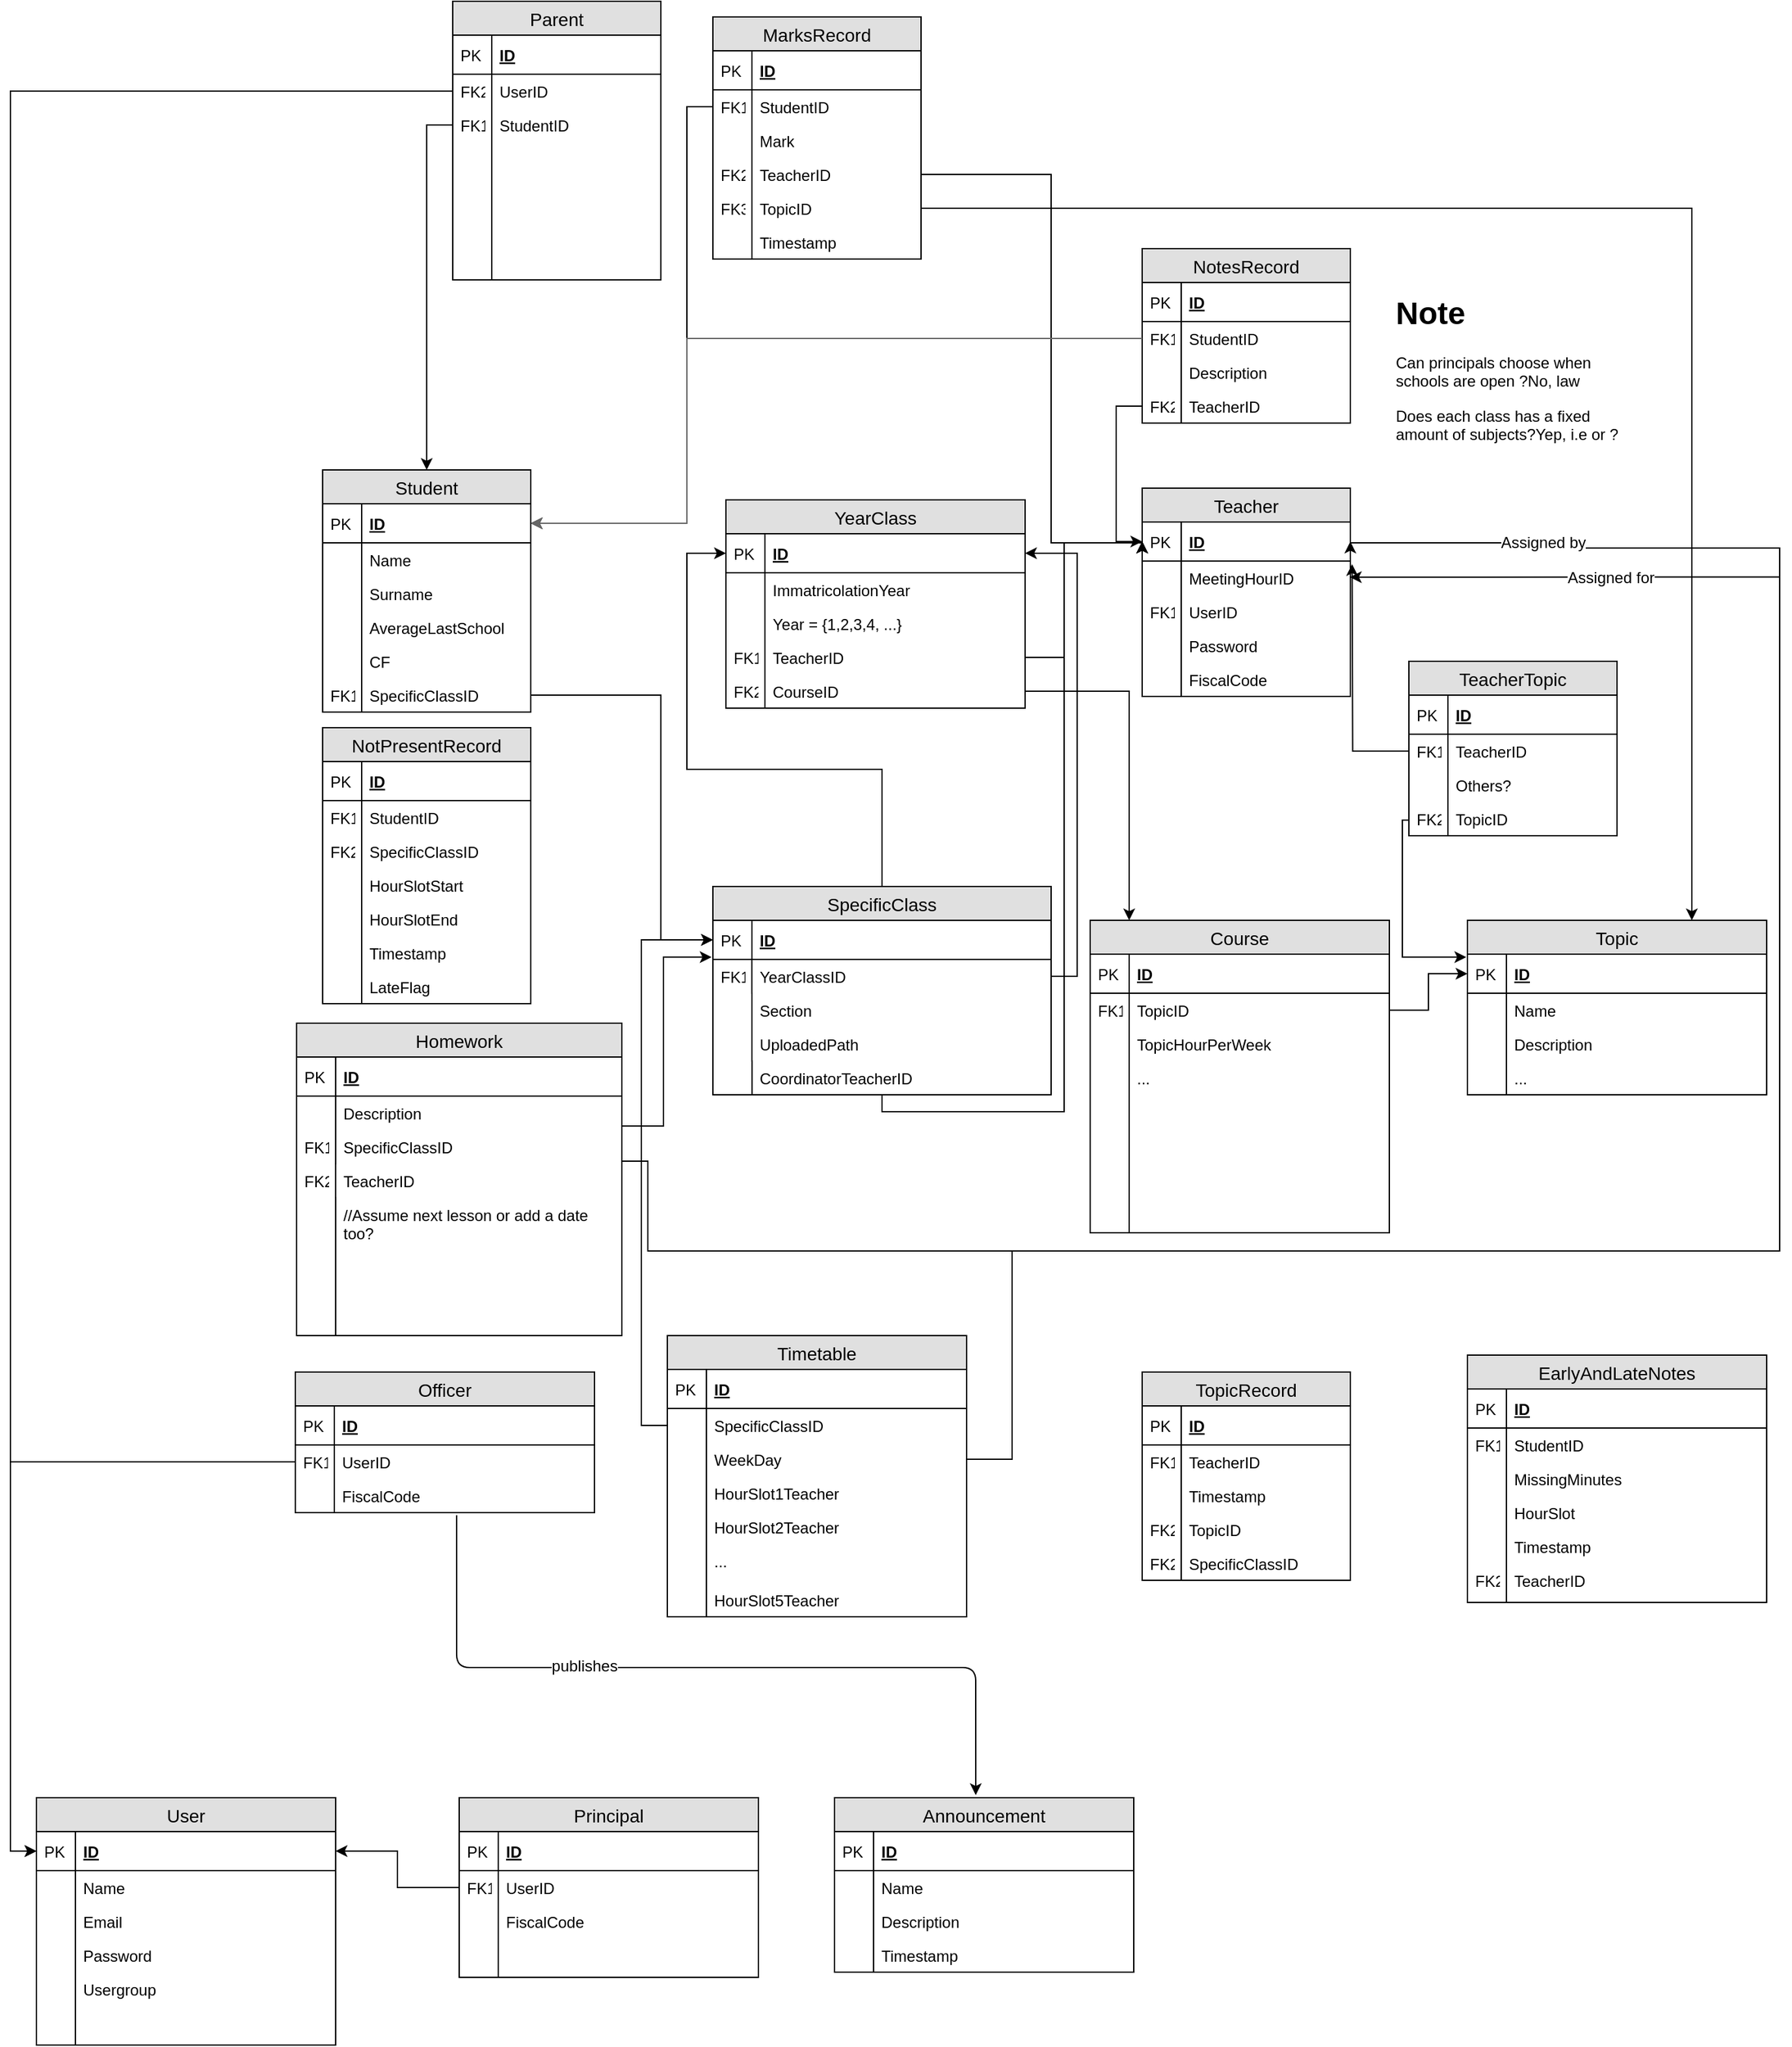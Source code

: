 <mxfile version="12.2.6" type="github" pages="1">
  <diagram id="_Fhk49Xo4dAoTZwoI3iL" name="Page-1">
    <mxGraphModel dx="2838" dy="2238" grid="1" gridSize="10" guides="1" tooltips="1" connect="1" arrows="1" fold="1" page="1" pageScale="1" pageWidth="827" pageHeight="1169" math="0" shadow="0">
      <root>
        <mxCell id="0"/>
        <mxCell id="1" parent="0"/>
        <mxCell id="hbklYA8rK2p1LF_I4JKN-1" value="Student" style="swimlane;fontStyle=0;childLayout=stackLayout;horizontal=1;startSize=26;fillColor=#e0e0e0;horizontalStack=0;resizeParent=1;resizeParentMax=0;resizeLast=0;collapsible=1;marginBottom=0;swimlaneFillColor=#ffffff;align=center;fontSize=14;" parent="1" vertex="1">
          <mxGeometry x="20" y="280" width="160" height="186" as="geometry"/>
        </mxCell>
        <mxCell id="hbklYA8rK2p1LF_I4JKN-2" value="ID" style="shape=partialRectangle;top=0;left=0;right=0;bottom=1;align=left;verticalAlign=middle;fillColor=none;spacingLeft=34;spacingRight=4;overflow=hidden;rotatable=0;points=[[0,0.5],[1,0.5]];portConstraint=eastwest;dropTarget=0;fontStyle=5;fontSize=12;" parent="hbklYA8rK2p1LF_I4JKN-1" vertex="1">
          <mxGeometry y="26" width="160" height="30" as="geometry"/>
        </mxCell>
        <mxCell id="hbklYA8rK2p1LF_I4JKN-3" value="PK" style="shape=partialRectangle;top=0;left=0;bottom=0;fillColor=none;align=left;verticalAlign=middle;spacingLeft=4;spacingRight=4;overflow=hidden;rotatable=0;points=[];portConstraint=eastwest;part=1;fontSize=12;" parent="hbklYA8rK2p1LF_I4JKN-2" vertex="1" connectable="0">
          <mxGeometry width="30" height="30" as="geometry"/>
        </mxCell>
        <mxCell id="hbklYA8rK2p1LF_I4JKN-4" value="Name" style="shape=partialRectangle;top=0;left=0;right=0;bottom=0;align=left;verticalAlign=top;fillColor=none;spacingLeft=34;spacingRight=4;overflow=hidden;rotatable=0;points=[[0,0.5],[1,0.5]];portConstraint=eastwest;dropTarget=0;fontSize=12;" parent="hbklYA8rK2p1LF_I4JKN-1" vertex="1">
          <mxGeometry y="56" width="160" height="26" as="geometry"/>
        </mxCell>
        <mxCell id="hbklYA8rK2p1LF_I4JKN-5" value="" style="shape=partialRectangle;top=0;left=0;bottom=0;fillColor=none;align=left;verticalAlign=top;spacingLeft=4;spacingRight=4;overflow=hidden;rotatable=0;points=[];portConstraint=eastwest;part=1;fontSize=12;" parent="hbklYA8rK2p1LF_I4JKN-4" vertex="1" connectable="0">
          <mxGeometry width="30" height="26" as="geometry"/>
        </mxCell>
        <mxCell id="hbklYA8rK2p1LF_I4JKN-6" value="Surname" style="shape=partialRectangle;top=0;left=0;right=0;bottom=0;align=left;verticalAlign=top;fillColor=none;spacingLeft=34;spacingRight=4;overflow=hidden;rotatable=0;points=[[0,0.5],[1,0.5]];portConstraint=eastwest;dropTarget=0;fontSize=12;" parent="hbklYA8rK2p1LF_I4JKN-1" vertex="1">
          <mxGeometry y="82" width="160" height="26" as="geometry"/>
        </mxCell>
        <mxCell id="hbklYA8rK2p1LF_I4JKN-7" value="" style="shape=partialRectangle;top=0;left=0;bottom=0;fillColor=none;align=left;verticalAlign=top;spacingLeft=4;spacingRight=4;overflow=hidden;rotatable=0;points=[];portConstraint=eastwest;part=1;fontSize=12;" parent="hbklYA8rK2p1LF_I4JKN-6" vertex="1" connectable="0">
          <mxGeometry width="30" height="26" as="geometry"/>
        </mxCell>
        <mxCell id="hbklYA8rK2p1LF_I4JKN-14" value="AverageLastSchool" style="shape=partialRectangle;top=0;left=0;right=0;bottom=0;align=left;verticalAlign=top;fillColor=none;spacingLeft=34;spacingRight=4;overflow=hidden;rotatable=0;points=[[0,0.5],[1,0.5]];portConstraint=eastwest;dropTarget=0;fontSize=12;" parent="hbklYA8rK2p1LF_I4JKN-1" vertex="1">
          <mxGeometry y="108" width="160" height="26" as="geometry"/>
        </mxCell>
        <mxCell id="hbklYA8rK2p1LF_I4JKN-15" value="" style="shape=partialRectangle;top=0;left=0;bottom=0;fillColor=none;align=left;verticalAlign=top;spacingLeft=4;spacingRight=4;overflow=hidden;rotatable=0;points=[];portConstraint=eastwest;part=1;fontSize=12;" parent="hbklYA8rK2p1LF_I4JKN-14" vertex="1" connectable="0">
          <mxGeometry width="30" height="26" as="geometry"/>
        </mxCell>
        <mxCell id="hbklYA8rK2p1LF_I4JKN-31" value="CF" style="shape=partialRectangle;top=0;left=0;right=0;bottom=0;align=left;verticalAlign=top;fillColor=none;spacingLeft=34;spacingRight=4;overflow=hidden;rotatable=0;points=[[0,0.5],[1,0.5]];portConstraint=eastwest;dropTarget=0;fontSize=12;" parent="hbklYA8rK2p1LF_I4JKN-1" vertex="1">
          <mxGeometry y="134" width="160" height="26" as="geometry"/>
        </mxCell>
        <mxCell id="hbklYA8rK2p1LF_I4JKN-32" value="" style="shape=partialRectangle;top=0;left=0;bottom=0;fillColor=none;align=left;verticalAlign=top;spacingLeft=4;spacingRight=4;overflow=hidden;rotatable=0;points=[];portConstraint=eastwest;part=1;fontSize=12;" parent="hbklYA8rK2p1LF_I4JKN-31" vertex="1" connectable="0">
          <mxGeometry width="30" height="26" as="geometry"/>
        </mxCell>
        <mxCell id="hbklYA8rK2p1LF_I4JKN-8" value="SpecificClassID" style="shape=partialRectangle;top=0;left=0;right=0;bottom=0;align=left;verticalAlign=top;fillColor=none;spacingLeft=34;spacingRight=4;overflow=hidden;rotatable=0;points=[[0,0.5],[1,0.5]];portConstraint=eastwest;dropTarget=0;fontSize=12;" parent="hbklYA8rK2p1LF_I4JKN-1" vertex="1">
          <mxGeometry y="160" width="160" height="26" as="geometry"/>
        </mxCell>
        <mxCell id="hbklYA8rK2p1LF_I4JKN-9" value="FK1" style="shape=partialRectangle;top=0;left=0;bottom=0;fillColor=none;align=left;verticalAlign=top;spacingLeft=4;spacingRight=4;overflow=hidden;rotatable=0;points=[];portConstraint=eastwest;part=1;fontSize=12;" parent="hbklYA8rK2p1LF_I4JKN-8" vertex="1" connectable="0">
          <mxGeometry width="30" height="26" as="geometry"/>
        </mxCell>
        <mxCell id="hbklYA8rK2p1LF_I4JKN-16" value="Teacher" style="swimlane;fontStyle=0;childLayout=stackLayout;horizontal=1;startSize=26;fillColor=#e0e0e0;horizontalStack=0;resizeParent=1;resizeParentMax=0;resizeLast=0;collapsible=1;marginBottom=0;swimlaneFillColor=#ffffff;align=center;fontSize=14;" parent="1" vertex="1">
          <mxGeometry x="650" y="294" width="160" height="160" as="geometry"/>
        </mxCell>
        <mxCell id="hbklYA8rK2p1LF_I4JKN-17" value="ID" style="shape=partialRectangle;top=0;left=0;right=0;bottom=1;align=left;verticalAlign=middle;fillColor=none;spacingLeft=34;spacingRight=4;overflow=hidden;rotatable=0;points=[[0,0.5],[1,0.5]];portConstraint=eastwest;dropTarget=0;fontStyle=5;fontSize=12;" parent="hbklYA8rK2p1LF_I4JKN-16" vertex="1">
          <mxGeometry y="26" width="160" height="30" as="geometry"/>
        </mxCell>
        <mxCell id="hbklYA8rK2p1LF_I4JKN-18" value="PK" style="shape=partialRectangle;top=0;left=0;bottom=0;fillColor=none;align=left;verticalAlign=middle;spacingLeft=4;spacingRight=4;overflow=hidden;rotatable=0;points=[];portConstraint=eastwest;part=1;fontSize=12;" parent="hbklYA8rK2p1LF_I4JKN-17" vertex="1" connectable="0">
          <mxGeometry width="30" height="30" as="geometry"/>
        </mxCell>
        <mxCell id="hbklYA8rK2p1LF_I4JKN-25" value="MeetingHourID" style="shape=partialRectangle;top=0;left=0;right=0;bottom=0;align=left;verticalAlign=top;fillColor=none;spacingLeft=34;spacingRight=4;overflow=hidden;rotatable=0;points=[[0,0.5],[1,0.5]];portConstraint=eastwest;dropTarget=0;fontSize=12;" parent="hbklYA8rK2p1LF_I4JKN-16" vertex="1">
          <mxGeometry y="56" width="160" height="26" as="geometry"/>
        </mxCell>
        <mxCell id="hbklYA8rK2p1LF_I4JKN-26" value="" style="shape=partialRectangle;top=0;left=0;bottom=0;fillColor=none;align=left;verticalAlign=top;spacingLeft=4;spacingRight=4;overflow=hidden;rotatable=0;points=[];portConstraint=eastwest;part=1;fontSize=12;" parent="hbklYA8rK2p1LF_I4JKN-25" vertex="1" connectable="0">
          <mxGeometry width="30" height="26" as="geometry"/>
        </mxCell>
        <mxCell id="nc5QVlaFEccP27-C1-Xo-21" value="UserID" style="shape=partialRectangle;top=0;left=0;right=0;bottom=0;align=left;verticalAlign=top;fillColor=none;spacingLeft=34;spacingRight=4;overflow=hidden;rotatable=0;points=[[0,0.5],[1,0.5]];portConstraint=eastwest;dropTarget=0;fontSize=12;" parent="hbklYA8rK2p1LF_I4JKN-16" vertex="1">
          <mxGeometry y="82" width="160" height="26" as="geometry"/>
        </mxCell>
        <mxCell id="nc5QVlaFEccP27-C1-Xo-22" value="FK1" style="shape=partialRectangle;top=0;left=0;bottom=0;fillColor=none;align=left;verticalAlign=top;spacingLeft=4;spacingRight=4;overflow=hidden;rotatable=0;points=[];portConstraint=eastwest;part=1;fontSize=12;" parent="nc5QVlaFEccP27-C1-Xo-21" vertex="1" connectable="0">
          <mxGeometry width="30" height="26" as="geometry"/>
        </mxCell>
        <mxCell id="nc5QVlaFEccP27-C1-Xo-23" value="Password" style="shape=partialRectangle;top=0;left=0;right=0;bottom=0;align=left;verticalAlign=top;fillColor=none;spacingLeft=34;spacingRight=4;overflow=hidden;rotatable=0;points=[[0,0.5],[1,0.5]];portConstraint=eastwest;dropTarget=0;fontSize=12;" parent="hbklYA8rK2p1LF_I4JKN-16" vertex="1">
          <mxGeometry y="108" width="160" height="26" as="geometry"/>
        </mxCell>
        <mxCell id="nc5QVlaFEccP27-C1-Xo-24" value="" style="shape=partialRectangle;top=0;left=0;bottom=0;fillColor=none;align=left;verticalAlign=top;spacingLeft=4;spacingRight=4;overflow=hidden;rotatable=0;points=[];portConstraint=eastwest;part=1;fontSize=12;" parent="nc5QVlaFEccP27-C1-Xo-23" vertex="1" connectable="0">
          <mxGeometry width="30" height="26" as="geometry"/>
        </mxCell>
        <mxCell id="nc5QVlaFEccP27-C1-Xo-34" value="FiscalCode" style="shape=partialRectangle;top=0;left=0;right=0;bottom=0;align=left;verticalAlign=top;fillColor=none;spacingLeft=34;spacingRight=4;overflow=hidden;rotatable=0;points=[[0,0.5],[1,0.5]];portConstraint=eastwest;dropTarget=0;fontSize=12;" parent="hbklYA8rK2p1LF_I4JKN-16" vertex="1">
          <mxGeometry y="134" width="160" height="26" as="geometry"/>
        </mxCell>
        <mxCell id="nc5QVlaFEccP27-C1-Xo-35" value="" style="shape=partialRectangle;top=0;left=0;bottom=0;fillColor=none;align=left;verticalAlign=top;spacingLeft=4;spacingRight=4;overflow=hidden;rotatable=0;points=[];portConstraint=eastwest;part=1;fontSize=12;" parent="nc5QVlaFEccP27-C1-Xo-34" vertex="1" connectable="0">
          <mxGeometry width="30" height="26" as="geometry"/>
        </mxCell>
        <mxCell id="hbklYA8rK2p1LF_I4JKN-33" value="YearClass" style="swimlane;fontStyle=0;childLayout=stackLayout;horizontal=1;startSize=26;fillColor=#e0e0e0;horizontalStack=0;resizeParent=1;resizeParentMax=0;resizeLast=0;collapsible=1;marginBottom=0;swimlaneFillColor=#ffffff;align=center;fontSize=14;" parent="1" vertex="1">
          <mxGeometry x="330" y="303" width="230" height="160" as="geometry"/>
        </mxCell>
        <mxCell id="hbklYA8rK2p1LF_I4JKN-34" value="ID" style="shape=partialRectangle;top=0;left=0;right=0;bottom=1;align=left;verticalAlign=middle;fillColor=none;spacingLeft=34;spacingRight=4;overflow=hidden;rotatable=0;points=[[0,0.5],[1,0.5]];portConstraint=eastwest;dropTarget=0;fontStyle=5;fontSize=12;" parent="hbklYA8rK2p1LF_I4JKN-33" vertex="1">
          <mxGeometry y="26" width="230" height="30" as="geometry"/>
        </mxCell>
        <mxCell id="hbklYA8rK2p1LF_I4JKN-35" value="PK" style="shape=partialRectangle;top=0;left=0;bottom=0;fillColor=none;align=left;verticalAlign=middle;spacingLeft=4;spacingRight=4;overflow=hidden;rotatable=0;points=[];portConstraint=eastwest;part=1;fontSize=12;" parent="hbklYA8rK2p1LF_I4JKN-34" vertex="1" connectable="0">
          <mxGeometry width="30" height="30" as="geometry"/>
        </mxCell>
        <mxCell id="hbklYA8rK2p1LF_I4JKN-36" value="ImmatricolationYear" style="shape=partialRectangle;top=0;left=0;right=0;bottom=0;align=left;verticalAlign=top;fillColor=none;spacingLeft=34;spacingRight=4;overflow=hidden;rotatable=0;points=[[0,0.5],[1,0.5]];portConstraint=eastwest;dropTarget=0;fontSize=12;" parent="hbklYA8rK2p1LF_I4JKN-33" vertex="1">
          <mxGeometry y="56" width="230" height="26" as="geometry"/>
        </mxCell>
        <mxCell id="hbklYA8rK2p1LF_I4JKN-37" value="" style="shape=partialRectangle;top=0;left=0;bottom=0;fillColor=none;align=left;verticalAlign=top;spacingLeft=4;spacingRight=4;overflow=hidden;rotatable=0;points=[];portConstraint=eastwest;part=1;fontSize=12;" parent="hbklYA8rK2p1LF_I4JKN-36" vertex="1" connectable="0">
          <mxGeometry width="30" height="26" as="geometry"/>
        </mxCell>
        <mxCell id="hbklYA8rK2p1LF_I4JKN-38" value="Year = {1,2,3,4, ...}" style="shape=partialRectangle;top=0;left=0;right=0;bottom=0;align=left;verticalAlign=top;fillColor=none;spacingLeft=34;spacingRight=4;overflow=hidden;rotatable=0;points=[[0,0.5],[1,0.5]];portConstraint=eastwest;dropTarget=0;fontSize=12;" parent="hbklYA8rK2p1LF_I4JKN-33" vertex="1">
          <mxGeometry y="82" width="230" height="26" as="geometry"/>
        </mxCell>
        <mxCell id="hbklYA8rK2p1LF_I4JKN-39" value="" style="shape=partialRectangle;top=0;left=0;bottom=0;fillColor=none;align=left;verticalAlign=top;spacingLeft=4;spacingRight=4;overflow=hidden;rotatable=0;points=[];portConstraint=eastwest;part=1;fontSize=12;" parent="hbklYA8rK2p1LF_I4JKN-38" vertex="1" connectable="0">
          <mxGeometry width="30" height="26" as="geometry"/>
        </mxCell>
        <mxCell id="nc5QVlaFEccP27-C1-Xo-29" value="TeacherID" style="shape=partialRectangle;top=0;left=0;right=0;bottom=0;align=left;verticalAlign=top;fillColor=none;spacingLeft=34;spacingRight=4;overflow=hidden;rotatable=0;points=[[0,0.5],[1,0.5]];portConstraint=eastwest;dropTarget=0;fontSize=12;" parent="hbklYA8rK2p1LF_I4JKN-33" vertex="1">
          <mxGeometry y="108" width="230" height="26" as="geometry"/>
        </mxCell>
        <mxCell id="nc5QVlaFEccP27-C1-Xo-30" value="FK1" style="shape=partialRectangle;top=0;left=0;bottom=0;fillColor=none;align=left;verticalAlign=top;spacingLeft=4;spacingRight=4;overflow=hidden;rotatable=0;points=[];portConstraint=eastwest;part=1;fontSize=12;" parent="nc5QVlaFEccP27-C1-Xo-29" vertex="1" connectable="0">
          <mxGeometry width="30" height="26" as="geometry"/>
        </mxCell>
        <mxCell id="hbklYA8rK2p1LF_I4JKN-191" value="CourseID" style="shape=partialRectangle;top=0;left=0;right=0;bottom=0;align=left;verticalAlign=top;fillColor=none;spacingLeft=34;spacingRight=4;overflow=hidden;rotatable=0;points=[[0,0.5],[1,0.5]];portConstraint=eastwest;dropTarget=0;fontSize=12;" parent="hbklYA8rK2p1LF_I4JKN-33" vertex="1">
          <mxGeometry y="134" width="230" height="26" as="geometry"/>
        </mxCell>
        <mxCell id="hbklYA8rK2p1LF_I4JKN-192" value="FK2" style="shape=partialRectangle;top=0;left=0;bottom=0;fillColor=none;align=left;verticalAlign=top;spacingLeft=4;spacingRight=4;overflow=hidden;rotatable=0;points=[];portConstraint=eastwest;part=1;fontSize=12;" parent="hbklYA8rK2p1LF_I4JKN-191" vertex="1" connectable="0">
          <mxGeometry width="30" height="26" as="geometry"/>
        </mxCell>
        <mxCell id="hbklYA8rK2p1LF_I4JKN-195" style="edgeStyle=orthogonalEdgeStyle;rounded=0;orthogonalLoop=1;jettySize=auto;html=1;exitX=0.5;exitY=0;exitDx=0;exitDy=0;entryX=0;entryY=0.5;entryDx=0;entryDy=0;" parent="1" source="hbklYA8rK2p1LF_I4JKN-46" target="hbklYA8rK2p1LF_I4JKN-34" edge="1">
          <mxGeometry relative="1" as="geometry">
            <mxPoint x="380.0" y="510" as="targetPoint"/>
            <Array as="points">
              <mxPoint x="450" y="510"/>
              <mxPoint x="300" y="510"/>
              <mxPoint x="300" y="344"/>
            </Array>
          </mxGeometry>
        </mxCell>
        <mxCell id="hbklYA8rK2p1LF_I4JKN-46" value="SpecificClass" style="swimlane;fontStyle=0;childLayout=stackLayout;horizontal=1;startSize=26;fillColor=#e0e0e0;horizontalStack=0;resizeParent=1;resizeParentMax=0;resizeLast=0;collapsible=1;marginBottom=0;swimlaneFillColor=#ffffff;align=center;fontSize=14;" parent="1" vertex="1">
          <mxGeometry x="320" y="600" width="260" height="160" as="geometry"/>
        </mxCell>
        <mxCell id="hbklYA8rK2p1LF_I4JKN-47" value="ID" style="shape=partialRectangle;top=0;left=0;right=0;bottom=1;align=left;verticalAlign=middle;fillColor=none;spacingLeft=34;spacingRight=4;overflow=hidden;rotatable=0;points=[[0,0.5],[1,0.5]];portConstraint=eastwest;dropTarget=0;fontStyle=5;fontSize=12;" parent="hbklYA8rK2p1LF_I4JKN-46" vertex="1">
          <mxGeometry y="26" width="260" height="30" as="geometry"/>
        </mxCell>
        <mxCell id="hbklYA8rK2p1LF_I4JKN-48" value="PK" style="shape=partialRectangle;top=0;left=0;bottom=0;fillColor=none;align=left;verticalAlign=middle;spacingLeft=4;spacingRight=4;overflow=hidden;rotatable=0;points=[];portConstraint=eastwest;part=1;fontSize=12;" parent="hbklYA8rK2p1LF_I4JKN-47" vertex="1" connectable="0">
          <mxGeometry width="30" height="30" as="geometry"/>
        </mxCell>
        <mxCell id="hbklYA8rK2p1LF_I4JKN-49" value="YearClassID" style="shape=partialRectangle;top=0;left=0;right=0;bottom=0;align=left;verticalAlign=top;fillColor=none;spacingLeft=34;spacingRight=4;overflow=hidden;rotatable=0;points=[[0,0.5],[1,0.5]];portConstraint=eastwest;dropTarget=0;fontSize=12;" parent="hbklYA8rK2p1LF_I4JKN-46" vertex="1">
          <mxGeometry y="56" width="260" height="26" as="geometry"/>
        </mxCell>
        <mxCell id="hbklYA8rK2p1LF_I4JKN-50" value="FK1" style="shape=partialRectangle;top=0;left=0;bottom=0;fillColor=none;align=left;verticalAlign=top;spacingLeft=4;spacingRight=4;overflow=hidden;rotatable=0;points=[];portConstraint=eastwest;part=1;fontSize=12;" parent="hbklYA8rK2p1LF_I4JKN-49" vertex="1" connectable="0">
          <mxGeometry width="29.943" height="26" as="geometry"/>
        </mxCell>
        <mxCell id="hbklYA8rK2p1LF_I4JKN-53" value="Section" style="shape=partialRectangle;top=0;left=0;right=0;bottom=0;align=left;verticalAlign=top;fillColor=none;spacingLeft=34;spacingRight=4;overflow=hidden;rotatable=0;points=[[0,0.5],[1,0.5]];portConstraint=eastwest;dropTarget=0;fontSize=12;" parent="hbklYA8rK2p1LF_I4JKN-46" vertex="1">
          <mxGeometry y="82" width="260" height="26" as="geometry"/>
        </mxCell>
        <mxCell id="hbklYA8rK2p1LF_I4JKN-54" value="" style="shape=partialRectangle;top=0;left=0;bottom=0;fillColor=none;align=left;verticalAlign=top;spacingLeft=4;spacingRight=4;overflow=hidden;rotatable=0;points=[];portConstraint=eastwest;part=1;fontSize=12;" parent="hbklYA8rK2p1LF_I4JKN-53" vertex="1" connectable="0">
          <mxGeometry width="30" height="26" as="geometry"/>
        </mxCell>
        <mxCell id="hbklYA8rK2p1LF_I4JKN-125" value="UploadedPath" style="shape=partialRectangle;top=0;left=0;right=0;bottom=0;align=left;verticalAlign=top;fillColor=none;spacingLeft=34;spacingRight=4;overflow=hidden;rotatable=0;points=[[0,0.5],[1,0.5]];portConstraint=eastwest;dropTarget=0;fontSize=12;" parent="hbklYA8rK2p1LF_I4JKN-46" vertex="1">
          <mxGeometry y="108" width="260" height="26" as="geometry"/>
        </mxCell>
        <mxCell id="hbklYA8rK2p1LF_I4JKN-126" value="" style="shape=partialRectangle;top=0;left=0;bottom=0;fillColor=none;align=left;verticalAlign=top;spacingLeft=4;spacingRight=4;overflow=hidden;rotatable=0;points=[];portConstraint=eastwest;part=1;fontSize=12;" parent="hbklYA8rK2p1LF_I4JKN-125" vertex="1" connectable="0">
          <mxGeometry width="30" height="26" as="geometry"/>
        </mxCell>
        <mxCell id="nc5QVlaFEccP27-C1-Xo-15" value="CoordinatorTeacherID" style="shape=partialRectangle;top=0;left=0;right=0;bottom=0;align=left;verticalAlign=top;fillColor=none;spacingLeft=34;spacingRight=4;overflow=hidden;rotatable=0;points=[[0,0.5],[1,0.5]];portConstraint=eastwest;dropTarget=0;fontSize=12;" parent="hbklYA8rK2p1LF_I4JKN-46" vertex="1">
          <mxGeometry y="134" width="260" height="26" as="geometry"/>
        </mxCell>
        <mxCell id="nc5QVlaFEccP27-C1-Xo-16" value="" style="shape=partialRectangle;top=0;left=0;bottom=0;fillColor=none;align=left;verticalAlign=top;spacingLeft=4;spacingRight=4;overflow=hidden;rotatable=0;points=[];portConstraint=eastwest;part=1;fontSize=12;" parent="nc5QVlaFEccP27-C1-Xo-15" vertex="1" connectable="0">
          <mxGeometry width="30.1" height="26" as="geometry"/>
        </mxCell>
        <mxCell id="hbklYA8rK2p1LF_I4JKN-59" value="Parent" style="swimlane;fontStyle=0;childLayout=stackLayout;horizontal=1;startSize=26;fillColor=#e0e0e0;horizontalStack=0;resizeParent=1;resizeParentMax=0;resizeLast=0;collapsible=1;marginBottom=0;swimlaneFillColor=#ffffff;align=center;fontSize=14;" parent="1" vertex="1">
          <mxGeometry x="120" y="-80" width="160" height="214" as="geometry"/>
        </mxCell>
        <mxCell id="hbklYA8rK2p1LF_I4JKN-60" value="ID" style="shape=partialRectangle;top=0;left=0;right=0;bottom=1;align=left;verticalAlign=middle;fillColor=none;spacingLeft=34;spacingRight=4;overflow=hidden;rotatable=0;points=[[0,0.5],[1,0.5]];portConstraint=eastwest;dropTarget=0;fontStyle=5;fontSize=12;" parent="hbklYA8rK2p1LF_I4JKN-59" vertex="1">
          <mxGeometry y="26" width="160" height="30" as="geometry"/>
        </mxCell>
        <mxCell id="hbklYA8rK2p1LF_I4JKN-61" value="PK" style="shape=partialRectangle;top=0;left=0;bottom=0;fillColor=none;align=left;verticalAlign=middle;spacingLeft=4;spacingRight=4;overflow=hidden;rotatable=0;points=[];portConstraint=eastwest;part=1;fontSize=12;" parent="hbklYA8rK2p1LF_I4JKN-60" vertex="1" connectable="0">
          <mxGeometry width="30" height="30" as="geometry"/>
        </mxCell>
        <mxCell id="hbklYA8rK2p1LF_I4JKN-64" value="UserID" style="shape=partialRectangle;top=0;left=0;right=0;bottom=0;align=left;verticalAlign=top;fillColor=none;spacingLeft=34;spacingRight=4;overflow=hidden;rotatable=0;points=[[0,0.5],[1,0.5]];portConstraint=eastwest;dropTarget=0;fontSize=12;" parent="hbklYA8rK2p1LF_I4JKN-59" vertex="1">
          <mxGeometry y="56" width="160" height="26" as="geometry"/>
        </mxCell>
        <mxCell id="hbklYA8rK2p1LF_I4JKN-65" value="FK2" style="shape=partialRectangle;top=0;left=0;bottom=0;fillColor=none;align=left;verticalAlign=top;spacingLeft=4;spacingRight=4;overflow=hidden;rotatable=0;points=[];portConstraint=eastwest;part=1;fontSize=12;" parent="hbklYA8rK2p1LF_I4JKN-64" vertex="1" connectable="0">
          <mxGeometry width="30" height="26" as="geometry"/>
        </mxCell>
        <mxCell id="hbklYA8rK2p1LF_I4JKN-66" value="StudentID" style="shape=partialRectangle;top=0;left=0;right=0;bottom=0;align=left;verticalAlign=top;fillColor=none;spacingLeft=34;spacingRight=4;overflow=hidden;rotatable=0;points=[[0,0.5],[1,0.5]];portConstraint=eastwest;dropTarget=0;fontSize=12;" parent="hbklYA8rK2p1LF_I4JKN-59" vertex="1">
          <mxGeometry y="82" width="160" height="26" as="geometry"/>
        </mxCell>
        <mxCell id="hbklYA8rK2p1LF_I4JKN-67" value="FK1" style="shape=partialRectangle;top=0;left=0;bottom=0;fillColor=none;align=left;verticalAlign=top;spacingLeft=4;spacingRight=4;overflow=hidden;rotatable=0;points=[];portConstraint=eastwest;part=1;fontSize=12;" parent="hbklYA8rK2p1LF_I4JKN-66" vertex="1" connectable="0">
          <mxGeometry width="30" height="26" as="geometry"/>
        </mxCell>
        <mxCell id="hbklYA8rK2p1LF_I4JKN-70" value="" style="shape=partialRectangle;top=0;left=0;right=0;bottom=0;align=left;verticalAlign=top;fillColor=none;spacingLeft=34;spacingRight=4;overflow=hidden;rotatable=0;points=[[0,0.5],[1,0.5]];portConstraint=eastwest;dropTarget=0;fontSize=12;" parent="hbklYA8rK2p1LF_I4JKN-59" vertex="1">
          <mxGeometry y="108" width="160" height="106" as="geometry"/>
        </mxCell>
        <mxCell id="hbklYA8rK2p1LF_I4JKN-71" value="" style="shape=partialRectangle;top=0;left=0;bottom=0;fillColor=none;align=left;verticalAlign=top;spacingLeft=4;spacingRight=4;overflow=hidden;rotatable=0;points=[];portConstraint=eastwest;part=1;fontSize=12;" parent="hbklYA8rK2p1LF_I4JKN-70" vertex="1" connectable="0">
          <mxGeometry width="30" height="106" as="geometry"/>
        </mxCell>
        <mxCell id="hbklYA8rK2p1LF_I4JKN-76" value="Course" style="swimlane;fontStyle=0;childLayout=stackLayout;horizontal=1;startSize=26;fillColor=#e0e0e0;horizontalStack=0;resizeParent=1;resizeParentMax=0;resizeLast=0;collapsible=1;marginBottom=0;swimlaneFillColor=#ffffff;align=center;fontSize=14;" parent="1" vertex="1">
          <mxGeometry x="610" y="626" width="230" height="240" as="geometry"/>
        </mxCell>
        <mxCell id="hbklYA8rK2p1LF_I4JKN-77" value="ID" style="shape=partialRectangle;top=0;left=0;right=0;bottom=1;align=left;verticalAlign=middle;fillColor=none;spacingLeft=34;spacingRight=4;overflow=hidden;rotatable=0;points=[[0,0.5],[1,0.5]];portConstraint=eastwest;dropTarget=0;fontStyle=5;fontSize=12;" parent="hbklYA8rK2p1LF_I4JKN-76" vertex="1">
          <mxGeometry y="26" width="230" height="30" as="geometry"/>
        </mxCell>
        <mxCell id="hbklYA8rK2p1LF_I4JKN-78" value="PK" style="shape=partialRectangle;top=0;left=0;bottom=0;fillColor=none;align=left;verticalAlign=middle;spacingLeft=4;spacingRight=4;overflow=hidden;rotatable=0;points=[];portConstraint=eastwest;part=1;fontSize=12;" parent="hbklYA8rK2p1LF_I4JKN-77" vertex="1" connectable="0">
          <mxGeometry width="30" height="30" as="geometry"/>
        </mxCell>
        <mxCell id="hbklYA8rK2p1LF_I4JKN-79" value="TopicID" style="shape=partialRectangle;top=0;left=0;right=0;bottom=0;align=left;verticalAlign=top;fillColor=none;spacingLeft=34;spacingRight=4;overflow=hidden;rotatable=0;points=[[0,0.5],[1,0.5]];portConstraint=eastwest;dropTarget=0;fontSize=12;" parent="hbklYA8rK2p1LF_I4JKN-76" vertex="1">
          <mxGeometry y="56" width="230" height="26" as="geometry"/>
        </mxCell>
        <mxCell id="hbklYA8rK2p1LF_I4JKN-80" value="FK1" style="shape=partialRectangle;top=0;left=0;bottom=0;fillColor=none;align=left;verticalAlign=top;spacingLeft=4;spacingRight=4;overflow=hidden;rotatable=0;points=[];portConstraint=eastwest;part=1;fontSize=12;" parent="hbklYA8rK2p1LF_I4JKN-79" vertex="1" connectable="0">
          <mxGeometry width="30" height="26" as="geometry"/>
        </mxCell>
        <mxCell id="hbklYA8rK2p1LF_I4JKN-100" value="TopicHourPerWeek" style="shape=partialRectangle;top=0;left=0;right=0;bottom=0;align=left;verticalAlign=top;fillColor=none;spacingLeft=34;spacingRight=4;overflow=hidden;rotatable=0;points=[[0,0.5],[1,0.5]];portConstraint=eastwest;dropTarget=0;fontSize=12;" parent="hbklYA8rK2p1LF_I4JKN-76" vertex="1">
          <mxGeometry y="82" width="230" height="26" as="geometry"/>
        </mxCell>
        <mxCell id="hbklYA8rK2p1LF_I4JKN-101" value="" style="shape=partialRectangle;top=0;left=0;bottom=0;fillColor=none;align=left;verticalAlign=top;spacingLeft=4;spacingRight=4;overflow=hidden;rotatable=0;points=[];portConstraint=eastwest;part=1;fontSize=12;" parent="hbklYA8rK2p1LF_I4JKN-100" vertex="1" connectable="0">
          <mxGeometry width="30" height="26" as="geometry"/>
        </mxCell>
        <mxCell id="hbklYA8rK2p1LF_I4JKN-104" value="..." style="shape=partialRectangle;top=0;left=0;right=0;bottom=0;align=left;verticalAlign=top;fillColor=none;spacingLeft=34;spacingRight=4;overflow=hidden;rotatable=0;points=[[0,0.5],[1,0.5]];portConstraint=eastwest;dropTarget=0;fontSize=12;" parent="hbklYA8rK2p1LF_I4JKN-76" vertex="1">
          <mxGeometry y="108" width="230" height="26" as="geometry"/>
        </mxCell>
        <mxCell id="hbklYA8rK2p1LF_I4JKN-105" value="" style="shape=partialRectangle;top=0;left=0;bottom=0;fillColor=none;align=left;verticalAlign=top;spacingLeft=4;spacingRight=4;overflow=hidden;rotatable=0;points=[];portConstraint=eastwest;part=1;fontSize=12;" parent="hbklYA8rK2p1LF_I4JKN-104" vertex="1" connectable="0">
          <mxGeometry width="30" height="26" as="geometry"/>
        </mxCell>
        <mxCell id="hbklYA8rK2p1LF_I4JKN-85" value="" style="shape=partialRectangle;top=0;left=0;right=0;bottom=0;align=left;verticalAlign=top;fillColor=none;spacingLeft=34;spacingRight=4;overflow=hidden;rotatable=0;points=[[0,0.5],[1,0.5]];portConstraint=eastwest;dropTarget=0;fontSize=12;" parent="hbklYA8rK2p1LF_I4JKN-76" vertex="1">
          <mxGeometry y="134" width="230" height="106" as="geometry"/>
        </mxCell>
        <mxCell id="hbklYA8rK2p1LF_I4JKN-86" value="" style="shape=partialRectangle;top=0;left=0;bottom=0;fillColor=none;align=left;verticalAlign=top;spacingLeft=4;spacingRight=4;overflow=hidden;rotatable=0;points=[];portConstraint=eastwest;part=1;fontSize=12;" parent="hbklYA8rK2p1LF_I4JKN-85" vertex="1" connectable="0">
          <mxGeometry width="30" height="106" as="geometry"/>
        </mxCell>
        <mxCell id="hbklYA8rK2p1LF_I4JKN-87" value="NotesRecord" style="swimlane;fontStyle=0;childLayout=stackLayout;horizontal=1;startSize=26;fillColor=#e0e0e0;horizontalStack=0;resizeParent=1;resizeParentMax=0;resizeLast=0;collapsible=1;marginBottom=0;swimlaneFillColor=#ffffff;align=center;fontSize=14;" parent="1" vertex="1">
          <mxGeometry x="650" y="110" width="160" height="134" as="geometry"/>
        </mxCell>
        <mxCell id="hbklYA8rK2p1LF_I4JKN-88" value="ID" style="shape=partialRectangle;top=0;left=0;right=0;bottom=1;align=left;verticalAlign=middle;fillColor=none;spacingLeft=34;spacingRight=4;overflow=hidden;rotatable=0;points=[[0,0.5],[1,0.5]];portConstraint=eastwest;dropTarget=0;fontStyle=5;fontSize=12;" parent="hbklYA8rK2p1LF_I4JKN-87" vertex="1">
          <mxGeometry y="26" width="160" height="30" as="geometry"/>
        </mxCell>
        <mxCell id="hbklYA8rK2p1LF_I4JKN-89" value="PK" style="shape=partialRectangle;top=0;left=0;bottom=0;fillColor=none;align=left;verticalAlign=middle;spacingLeft=4;spacingRight=4;overflow=hidden;rotatable=0;points=[];portConstraint=eastwest;part=1;fontSize=12;" parent="hbklYA8rK2p1LF_I4JKN-88" vertex="1" connectable="0">
          <mxGeometry width="30" height="30" as="geometry"/>
        </mxCell>
        <mxCell id="hbklYA8rK2p1LF_I4JKN-90" value="StudentID" style="shape=partialRectangle;top=0;left=0;right=0;bottom=0;align=left;verticalAlign=top;fillColor=none;spacingLeft=34;spacingRight=4;overflow=hidden;rotatable=0;points=[[0,0.5],[1,0.5]];portConstraint=eastwest;dropTarget=0;fontSize=12;" parent="hbklYA8rK2p1LF_I4JKN-87" vertex="1">
          <mxGeometry y="56" width="160" height="26" as="geometry"/>
        </mxCell>
        <mxCell id="hbklYA8rK2p1LF_I4JKN-91" value="FK1" style="shape=partialRectangle;top=0;left=0;bottom=0;fillColor=none;align=left;verticalAlign=top;spacingLeft=4;spacingRight=4;overflow=hidden;rotatable=0;points=[];portConstraint=eastwest;part=1;fontSize=12;" parent="hbklYA8rK2p1LF_I4JKN-90" vertex="1" connectable="0">
          <mxGeometry width="30" height="26" as="geometry"/>
        </mxCell>
        <mxCell id="hbklYA8rK2p1LF_I4JKN-92" value="Description" style="shape=partialRectangle;top=0;left=0;right=0;bottom=0;align=left;verticalAlign=top;fillColor=none;spacingLeft=34;spacingRight=4;overflow=hidden;rotatable=0;points=[[0,0.5],[1,0.5]];portConstraint=eastwest;dropTarget=0;fontSize=12;" parent="hbklYA8rK2p1LF_I4JKN-87" vertex="1">
          <mxGeometry y="82" width="160" height="26" as="geometry"/>
        </mxCell>
        <mxCell id="hbklYA8rK2p1LF_I4JKN-93" value="" style="shape=partialRectangle;top=0;left=0;bottom=0;fillColor=none;align=left;verticalAlign=top;spacingLeft=4;spacingRight=4;overflow=hidden;rotatable=0;points=[];portConstraint=eastwest;part=1;fontSize=12;" parent="hbklYA8rK2p1LF_I4JKN-92" vertex="1" connectable="0">
          <mxGeometry width="30" height="26" as="geometry"/>
        </mxCell>
        <mxCell id="hbklYA8rK2p1LF_I4JKN-96" value="TeacherID" style="shape=partialRectangle;top=0;left=0;right=0;bottom=0;align=left;verticalAlign=top;fillColor=none;spacingLeft=34;spacingRight=4;overflow=hidden;rotatable=0;points=[[0,0.5],[1,0.5]];portConstraint=eastwest;dropTarget=0;fontSize=12;" parent="hbklYA8rK2p1LF_I4JKN-87" vertex="1">
          <mxGeometry y="108" width="160" height="26" as="geometry"/>
        </mxCell>
        <mxCell id="hbklYA8rK2p1LF_I4JKN-97" value="FK2" style="shape=partialRectangle;top=0;left=0;bottom=0;fillColor=none;align=left;verticalAlign=top;spacingLeft=4;spacingRight=4;overflow=hidden;rotatable=0;points=[];portConstraint=eastwest;part=1;fontSize=12;" parent="hbklYA8rK2p1LF_I4JKN-96" vertex="1" connectable="0">
          <mxGeometry width="30" height="26" as="geometry"/>
        </mxCell>
        <mxCell id="hbklYA8rK2p1LF_I4JKN-106" value="NotPresentRecord" style="swimlane;fontStyle=0;childLayout=stackLayout;horizontal=1;startSize=26;fillColor=#e0e0e0;horizontalStack=0;resizeParent=1;resizeParentMax=0;resizeLast=0;collapsible=1;marginBottom=0;swimlaneFillColor=#ffffff;align=center;fontSize=14;" parent="1" vertex="1">
          <mxGeometry x="20" y="478" width="160" height="212" as="geometry"/>
        </mxCell>
        <mxCell id="hbklYA8rK2p1LF_I4JKN-107" value="ID" style="shape=partialRectangle;top=0;left=0;right=0;bottom=1;align=left;verticalAlign=middle;fillColor=none;spacingLeft=34;spacingRight=4;overflow=hidden;rotatable=0;points=[[0,0.5],[1,0.5]];portConstraint=eastwest;dropTarget=0;fontStyle=5;fontSize=12;" parent="hbklYA8rK2p1LF_I4JKN-106" vertex="1">
          <mxGeometry y="26" width="160" height="30" as="geometry"/>
        </mxCell>
        <mxCell id="hbklYA8rK2p1LF_I4JKN-108" value="PK" style="shape=partialRectangle;top=0;left=0;bottom=0;fillColor=none;align=left;verticalAlign=middle;spacingLeft=4;spacingRight=4;overflow=hidden;rotatable=0;points=[];portConstraint=eastwest;part=1;fontSize=12;" parent="hbklYA8rK2p1LF_I4JKN-107" vertex="1" connectable="0">
          <mxGeometry width="30" height="30" as="geometry"/>
        </mxCell>
        <mxCell id="hbklYA8rK2p1LF_I4JKN-109" value="StudentID" style="shape=partialRectangle;top=0;left=0;right=0;bottom=0;align=left;verticalAlign=top;fillColor=none;spacingLeft=34;spacingRight=4;overflow=hidden;rotatable=0;points=[[0,0.5],[1,0.5]];portConstraint=eastwest;dropTarget=0;fontSize=12;" parent="hbklYA8rK2p1LF_I4JKN-106" vertex="1">
          <mxGeometry y="56" width="160" height="26" as="geometry"/>
        </mxCell>
        <mxCell id="hbklYA8rK2p1LF_I4JKN-110" value="FK1" style="shape=partialRectangle;top=0;left=0;bottom=0;fillColor=none;align=left;verticalAlign=top;spacingLeft=4;spacingRight=4;overflow=hidden;rotatable=0;points=[];portConstraint=eastwest;part=1;fontSize=12;" parent="hbklYA8rK2p1LF_I4JKN-109" vertex="1" connectable="0">
          <mxGeometry width="30" height="26" as="geometry"/>
        </mxCell>
        <mxCell id="hbklYA8rK2p1LF_I4JKN-111" value="SpecificClassID" style="shape=partialRectangle;top=0;left=0;right=0;bottom=0;align=left;verticalAlign=top;fillColor=none;spacingLeft=34;spacingRight=4;overflow=hidden;rotatable=0;points=[[0,0.5],[1,0.5]];portConstraint=eastwest;dropTarget=0;fontSize=12;" parent="hbklYA8rK2p1LF_I4JKN-106" vertex="1">
          <mxGeometry y="82" width="160" height="26" as="geometry"/>
        </mxCell>
        <mxCell id="hbklYA8rK2p1LF_I4JKN-112" value="FK2" style="shape=partialRectangle;top=0;left=0;bottom=0;fillColor=none;align=left;verticalAlign=top;spacingLeft=4;spacingRight=4;overflow=hidden;rotatable=0;points=[];portConstraint=eastwest;part=1;fontSize=12;" parent="hbklYA8rK2p1LF_I4JKN-111" vertex="1" connectable="0">
          <mxGeometry width="30" height="26" as="geometry"/>
        </mxCell>
        <mxCell id="hbklYA8rK2p1LF_I4JKN-113" value="HourSlotStart" style="shape=partialRectangle;top=0;left=0;right=0;bottom=0;align=left;verticalAlign=top;fillColor=none;spacingLeft=34;spacingRight=4;overflow=hidden;rotatable=0;points=[[0,0.5],[1,0.5]];portConstraint=eastwest;dropTarget=0;fontSize=12;" parent="hbklYA8rK2p1LF_I4JKN-106" vertex="1">
          <mxGeometry y="108" width="160" height="26" as="geometry"/>
        </mxCell>
        <mxCell id="hbklYA8rK2p1LF_I4JKN-114" value="" style="shape=partialRectangle;top=0;left=0;bottom=0;fillColor=none;align=left;verticalAlign=top;spacingLeft=4;spacingRight=4;overflow=hidden;rotatable=0;points=[];portConstraint=eastwest;part=1;fontSize=12;" parent="hbklYA8rK2p1LF_I4JKN-113" vertex="1" connectable="0">
          <mxGeometry width="30" height="26" as="geometry"/>
        </mxCell>
        <mxCell id="nc5QVlaFEccP27-C1-Xo-27" value="HourSlotEnd" style="shape=partialRectangle;top=0;left=0;right=0;bottom=0;align=left;verticalAlign=top;fillColor=none;spacingLeft=34;spacingRight=4;overflow=hidden;rotatable=0;points=[[0,0.5],[1,0.5]];portConstraint=eastwest;dropTarget=0;fontSize=12;" parent="hbklYA8rK2p1LF_I4JKN-106" vertex="1">
          <mxGeometry y="134" width="160" height="26" as="geometry"/>
        </mxCell>
        <mxCell id="nc5QVlaFEccP27-C1-Xo-28" value="" style="shape=partialRectangle;top=0;left=0;bottom=0;fillColor=none;align=left;verticalAlign=top;spacingLeft=4;spacingRight=4;overflow=hidden;rotatable=0;points=[];portConstraint=eastwest;part=1;fontSize=12;" parent="nc5QVlaFEccP27-C1-Xo-27" vertex="1" connectable="0">
          <mxGeometry width="30" height="26" as="geometry"/>
        </mxCell>
        <mxCell id="nc5QVlaFEccP27-C1-Xo-25" value="Timestamp" style="shape=partialRectangle;top=0;left=0;right=0;bottom=0;align=left;verticalAlign=top;fillColor=none;spacingLeft=34;spacingRight=4;overflow=hidden;rotatable=0;points=[[0,0.5],[1,0.5]];portConstraint=eastwest;dropTarget=0;fontSize=12;" parent="hbklYA8rK2p1LF_I4JKN-106" vertex="1">
          <mxGeometry y="160" width="160" height="26" as="geometry"/>
        </mxCell>
        <mxCell id="nc5QVlaFEccP27-C1-Xo-26" value="" style="shape=partialRectangle;top=0;left=0;bottom=0;fillColor=none;align=left;verticalAlign=top;spacingLeft=4;spacingRight=4;overflow=hidden;rotatable=0;points=[];portConstraint=eastwest;part=1;fontSize=12;" parent="nc5QVlaFEccP27-C1-Xo-25" vertex="1" connectable="0">
          <mxGeometry width="30" height="26" as="geometry"/>
        </mxCell>
        <mxCell id="Od_OA8xG-7uxG2zaMVpS-1" value="LateFlag" style="shape=partialRectangle;top=0;left=0;right=0;bottom=0;align=left;verticalAlign=top;fillColor=none;spacingLeft=34;spacingRight=4;overflow=hidden;rotatable=0;points=[[0,0.5],[1,0.5]];portConstraint=eastwest;dropTarget=0;fontSize=12;" parent="hbklYA8rK2p1LF_I4JKN-106" vertex="1">
          <mxGeometry y="186" width="160" height="26" as="geometry"/>
        </mxCell>
        <mxCell id="Od_OA8xG-7uxG2zaMVpS-2" value="" style="shape=partialRectangle;top=0;left=0;bottom=0;fillColor=none;align=left;verticalAlign=top;spacingLeft=4;spacingRight=4;overflow=hidden;rotatable=0;points=[];portConstraint=eastwest;part=1;fontSize=12;" parent="Od_OA8xG-7uxG2zaMVpS-1" connectable="0" vertex="1">
          <mxGeometry width="30" height="26" as="geometry"/>
        </mxCell>
        <mxCell id="hbklYA8rK2p1LF_I4JKN-127" value="Officer" style="swimlane;fontStyle=0;childLayout=stackLayout;horizontal=1;startSize=26;fillColor=#e0e0e0;horizontalStack=0;resizeParent=1;resizeParentMax=0;resizeLast=0;collapsible=1;marginBottom=0;swimlaneFillColor=#ffffff;align=center;fontSize=14;" parent="1" vertex="1">
          <mxGeometry x="-1" y="973" width="230" height="108" as="geometry"/>
        </mxCell>
        <mxCell id="hbklYA8rK2p1LF_I4JKN-128" value="ID" style="shape=partialRectangle;top=0;left=0;right=0;bottom=1;align=left;verticalAlign=middle;fillColor=none;spacingLeft=34;spacingRight=4;overflow=hidden;rotatable=0;points=[[0,0.5],[1,0.5]];portConstraint=eastwest;dropTarget=0;fontStyle=5;fontSize=12;" parent="hbklYA8rK2p1LF_I4JKN-127" vertex="1">
          <mxGeometry y="26" width="230" height="30" as="geometry"/>
        </mxCell>
        <mxCell id="hbklYA8rK2p1LF_I4JKN-129" value="PK" style="shape=partialRectangle;top=0;left=0;bottom=0;fillColor=none;align=left;verticalAlign=middle;spacingLeft=4;spacingRight=4;overflow=hidden;rotatable=0;points=[];portConstraint=eastwest;part=1;fontSize=12;" parent="hbklYA8rK2p1LF_I4JKN-128" vertex="1" connectable="0">
          <mxGeometry width="30" height="30" as="geometry"/>
        </mxCell>
        <mxCell id="hbklYA8rK2p1LF_I4JKN-132" value="UserID" style="shape=partialRectangle;top=0;left=0;right=0;bottom=0;align=left;verticalAlign=top;fillColor=none;spacingLeft=34;spacingRight=4;overflow=hidden;rotatable=0;points=[[0,0.5],[1,0.5]];portConstraint=eastwest;dropTarget=0;fontSize=12;" parent="hbklYA8rK2p1LF_I4JKN-127" vertex="1">
          <mxGeometry y="56" width="230" height="26" as="geometry"/>
        </mxCell>
        <mxCell id="hbklYA8rK2p1LF_I4JKN-133" value="FK1" style="shape=partialRectangle;top=0;left=0;bottom=0;fillColor=none;align=left;verticalAlign=top;spacingLeft=4;spacingRight=4;overflow=hidden;rotatable=0;points=[];portConstraint=eastwest;part=1;fontSize=12;" parent="hbklYA8rK2p1LF_I4JKN-132" vertex="1" connectable="0">
          <mxGeometry width="30" height="26" as="geometry"/>
        </mxCell>
        <mxCell id="hbklYA8rK2p1LF_I4JKN-138" value="FiscalCode" style="shape=partialRectangle;top=0;left=0;right=0;bottom=0;align=left;verticalAlign=top;fillColor=none;spacingLeft=34;spacingRight=4;overflow=hidden;rotatable=0;points=[[0,0.5],[1,0.5]];portConstraint=eastwest;dropTarget=0;fontSize=12;" parent="hbklYA8rK2p1LF_I4JKN-127" vertex="1">
          <mxGeometry y="82" width="230" height="26" as="geometry"/>
        </mxCell>
        <mxCell id="hbklYA8rK2p1LF_I4JKN-139" value="" style="shape=partialRectangle;top=0;left=0;bottom=0;fillColor=none;align=left;verticalAlign=top;spacingLeft=4;spacingRight=4;overflow=hidden;rotatable=0;points=[];portConstraint=eastwest;part=1;fontSize=12;" parent="hbklYA8rK2p1LF_I4JKN-138" vertex="1" connectable="0">
          <mxGeometry width="30" height="26" as="geometry"/>
        </mxCell>
        <mxCell id="hbklYA8rK2p1LF_I4JKN-140" value="Principal" style="swimlane;fontStyle=0;childLayout=stackLayout;horizontal=1;startSize=26;fillColor=#e0e0e0;horizontalStack=0;resizeParent=1;resizeParentMax=0;resizeLast=0;collapsible=1;marginBottom=0;swimlaneFillColor=#ffffff;align=center;fontSize=14;" parent="1" vertex="1">
          <mxGeometry x="125" y="1300" width="230" height="138" as="geometry"/>
        </mxCell>
        <mxCell id="hbklYA8rK2p1LF_I4JKN-141" value="ID" style="shape=partialRectangle;top=0;left=0;right=0;bottom=1;align=left;verticalAlign=middle;fillColor=none;spacingLeft=34;spacingRight=4;overflow=hidden;rotatable=0;points=[[0,0.5],[1,0.5]];portConstraint=eastwest;dropTarget=0;fontStyle=5;fontSize=12;" parent="hbklYA8rK2p1LF_I4JKN-140" vertex="1">
          <mxGeometry y="26" width="230" height="30" as="geometry"/>
        </mxCell>
        <mxCell id="hbklYA8rK2p1LF_I4JKN-142" value="PK" style="shape=partialRectangle;top=0;left=0;bottom=0;fillColor=none;align=left;verticalAlign=middle;spacingLeft=4;spacingRight=4;overflow=hidden;rotatable=0;points=[];portConstraint=eastwest;part=1;fontSize=12;" parent="hbklYA8rK2p1LF_I4JKN-141" vertex="1" connectable="0">
          <mxGeometry width="30" height="30" as="geometry"/>
        </mxCell>
        <mxCell id="hbklYA8rK2p1LF_I4JKN-145" value="UserID" style="shape=partialRectangle;top=0;left=0;right=0;bottom=0;align=left;verticalAlign=top;fillColor=none;spacingLeft=34;spacingRight=4;overflow=hidden;rotatable=0;points=[[0,0.5],[1,0.5]];portConstraint=eastwest;dropTarget=0;fontSize=12;" parent="hbklYA8rK2p1LF_I4JKN-140" vertex="1">
          <mxGeometry y="56" width="230" height="26" as="geometry"/>
        </mxCell>
        <mxCell id="hbklYA8rK2p1LF_I4JKN-146" value="FK1" style="shape=partialRectangle;top=0;left=0;bottom=0;fillColor=none;align=left;verticalAlign=top;spacingLeft=4;spacingRight=4;overflow=hidden;rotatable=0;points=[];portConstraint=eastwest;part=1;fontSize=12;" parent="hbklYA8rK2p1LF_I4JKN-145" vertex="1" connectable="0">
          <mxGeometry width="30" height="26" as="geometry"/>
        </mxCell>
        <mxCell id="hbklYA8rK2p1LF_I4JKN-149" value="FiscalCode" style="shape=partialRectangle;top=0;left=0;right=0;bottom=0;align=left;verticalAlign=top;fillColor=none;spacingLeft=34;spacingRight=4;overflow=hidden;rotatable=0;points=[[0,0.5],[1,0.5]];portConstraint=eastwest;dropTarget=0;fontSize=12;" parent="hbklYA8rK2p1LF_I4JKN-140" vertex="1">
          <mxGeometry y="82" width="230" height="26" as="geometry"/>
        </mxCell>
        <mxCell id="hbklYA8rK2p1LF_I4JKN-150" value="" style="shape=partialRectangle;top=0;left=0;bottom=0;fillColor=none;align=left;verticalAlign=top;spacingLeft=4;spacingRight=4;overflow=hidden;rotatable=0;points=[];portConstraint=eastwest;part=1;fontSize=12;" parent="hbklYA8rK2p1LF_I4JKN-149" vertex="1" connectable="0">
          <mxGeometry width="30" height="26" as="geometry"/>
        </mxCell>
        <mxCell id="hbklYA8rK2p1LF_I4JKN-151" value="" style="shape=partialRectangle;top=0;left=0;right=0;bottom=0;align=left;verticalAlign=top;fillColor=none;spacingLeft=34;spacingRight=4;overflow=hidden;rotatable=0;points=[[0,0.5],[1,0.5]];portConstraint=eastwest;dropTarget=0;fontSize=12;" parent="hbklYA8rK2p1LF_I4JKN-140" vertex="1">
          <mxGeometry y="108" width="230" height="30" as="geometry"/>
        </mxCell>
        <mxCell id="hbklYA8rK2p1LF_I4JKN-152" value="" style="shape=partialRectangle;top=0;left=0;bottom=0;fillColor=none;align=left;verticalAlign=top;spacingLeft=4;spacingRight=4;overflow=hidden;rotatable=0;points=[];portConstraint=eastwest;part=1;fontSize=12;" parent="hbklYA8rK2p1LF_I4JKN-151" vertex="1" connectable="0">
          <mxGeometry width="30" height="30" as="geometry"/>
        </mxCell>
        <mxCell id="hbklYA8rK2p1LF_I4JKN-153" value="MarksRecord" style="swimlane;fontStyle=0;childLayout=stackLayout;horizontal=1;startSize=26;fillColor=#e0e0e0;horizontalStack=0;resizeParent=1;resizeParentMax=0;resizeLast=0;collapsible=1;marginBottom=0;swimlaneFillColor=#ffffff;align=center;fontSize=14;" parent="1" vertex="1">
          <mxGeometry x="320" y="-68" width="160" height="186" as="geometry"/>
        </mxCell>
        <mxCell id="hbklYA8rK2p1LF_I4JKN-154" value="ID" style="shape=partialRectangle;top=0;left=0;right=0;bottom=1;align=left;verticalAlign=middle;fillColor=none;spacingLeft=34;spacingRight=4;overflow=hidden;rotatable=0;points=[[0,0.5],[1,0.5]];portConstraint=eastwest;dropTarget=0;fontStyle=5;fontSize=12;" parent="hbklYA8rK2p1LF_I4JKN-153" vertex="1">
          <mxGeometry y="26" width="160" height="30" as="geometry"/>
        </mxCell>
        <mxCell id="hbklYA8rK2p1LF_I4JKN-155" value="PK" style="shape=partialRectangle;top=0;left=0;bottom=0;fillColor=none;align=left;verticalAlign=middle;spacingLeft=4;spacingRight=4;overflow=hidden;rotatable=0;points=[];portConstraint=eastwest;part=1;fontSize=12;" parent="hbklYA8rK2p1LF_I4JKN-154" vertex="1" connectable="0">
          <mxGeometry width="30" height="30" as="geometry"/>
        </mxCell>
        <mxCell id="hbklYA8rK2p1LF_I4JKN-156" value="StudentID" style="shape=partialRectangle;top=0;left=0;right=0;bottom=0;align=left;verticalAlign=top;fillColor=none;spacingLeft=34;spacingRight=4;overflow=hidden;rotatable=0;points=[[0,0.5],[1,0.5]];portConstraint=eastwest;dropTarget=0;fontSize=12;" parent="hbklYA8rK2p1LF_I4JKN-153" vertex="1">
          <mxGeometry y="56" width="160" height="26" as="geometry"/>
        </mxCell>
        <mxCell id="hbklYA8rK2p1LF_I4JKN-157" value="FK1" style="shape=partialRectangle;top=0;left=0;bottom=0;fillColor=none;align=left;verticalAlign=top;spacingLeft=4;spacingRight=4;overflow=hidden;rotatable=0;points=[];portConstraint=eastwest;part=1;fontSize=12;" parent="hbklYA8rK2p1LF_I4JKN-156" vertex="1" connectable="0">
          <mxGeometry width="30" height="26" as="geometry"/>
        </mxCell>
        <mxCell id="hbklYA8rK2p1LF_I4JKN-158" value="Mark" style="shape=partialRectangle;top=0;left=0;right=0;bottom=0;align=left;verticalAlign=top;fillColor=none;spacingLeft=34;spacingRight=4;overflow=hidden;rotatable=0;points=[[0,0.5],[1,0.5]];portConstraint=eastwest;dropTarget=0;fontSize=12;" parent="hbklYA8rK2p1LF_I4JKN-153" vertex="1">
          <mxGeometry y="82" width="160" height="26" as="geometry"/>
        </mxCell>
        <mxCell id="hbklYA8rK2p1LF_I4JKN-159" value="" style="shape=partialRectangle;top=0;left=0;bottom=0;fillColor=none;align=left;verticalAlign=top;spacingLeft=4;spacingRight=4;overflow=hidden;rotatable=0;points=[];portConstraint=eastwest;part=1;fontSize=12;" parent="hbklYA8rK2p1LF_I4JKN-158" vertex="1" connectable="0">
          <mxGeometry width="30" height="26" as="geometry"/>
        </mxCell>
        <mxCell id="hbklYA8rK2p1LF_I4JKN-160" value="TeacherID" style="shape=partialRectangle;top=0;left=0;right=0;bottom=0;align=left;verticalAlign=top;fillColor=none;spacingLeft=34;spacingRight=4;overflow=hidden;rotatable=0;points=[[0,0.5],[1,0.5]];portConstraint=eastwest;dropTarget=0;fontSize=12;" parent="hbklYA8rK2p1LF_I4JKN-153" vertex="1">
          <mxGeometry y="108" width="160" height="26" as="geometry"/>
        </mxCell>
        <mxCell id="hbklYA8rK2p1LF_I4JKN-161" value="FK2" style="shape=partialRectangle;top=0;left=0;bottom=0;fillColor=none;align=left;verticalAlign=top;spacingLeft=4;spacingRight=4;overflow=hidden;rotatable=0;points=[];portConstraint=eastwest;part=1;fontSize=12;" parent="hbklYA8rK2p1LF_I4JKN-160" vertex="1" connectable="0">
          <mxGeometry width="30" height="26" as="geometry"/>
        </mxCell>
        <mxCell id="nc5QVlaFEccP27-C1-Xo-1" value="TopicID" style="shape=partialRectangle;top=0;left=0;right=0;bottom=0;align=left;verticalAlign=top;fillColor=none;spacingLeft=34;spacingRight=4;overflow=hidden;rotatable=0;points=[[0,0.5],[1,0.5]];portConstraint=eastwest;dropTarget=0;fontSize=12;" parent="hbklYA8rK2p1LF_I4JKN-153" vertex="1">
          <mxGeometry y="134" width="160" height="26" as="geometry"/>
        </mxCell>
        <mxCell id="nc5QVlaFEccP27-C1-Xo-2" value="FK3" style="shape=partialRectangle;top=0;left=0;bottom=0;fillColor=none;align=left;verticalAlign=top;spacingLeft=4;spacingRight=4;overflow=hidden;rotatable=0;points=[];portConstraint=eastwest;part=1;fontSize=12;" parent="nc5QVlaFEccP27-C1-Xo-1" vertex="1" connectable="0">
          <mxGeometry width="30" height="26" as="geometry"/>
        </mxCell>
        <mxCell id="hbklYA8rK2p1LF_I4JKN-267" value="Timestamp" style="shape=partialRectangle;top=0;left=0;right=0;bottom=0;align=left;verticalAlign=top;fillColor=none;spacingLeft=34;spacingRight=4;overflow=hidden;rotatable=0;points=[[0,0.5],[1,0.5]];portConstraint=eastwest;dropTarget=0;fontSize=12;" parent="hbklYA8rK2p1LF_I4JKN-153" vertex="1">
          <mxGeometry y="160" width="160" height="26" as="geometry"/>
        </mxCell>
        <mxCell id="hbklYA8rK2p1LF_I4JKN-268" value="" style="shape=partialRectangle;top=0;left=0;bottom=0;fillColor=none;align=left;verticalAlign=top;spacingLeft=4;spacingRight=4;overflow=hidden;rotatable=0;points=[];portConstraint=eastwest;part=1;fontSize=12;" parent="hbklYA8rK2p1LF_I4JKN-267" vertex="1" connectable="0">
          <mxGeometry width="30" height="26" as="geometry"/>
        </mxCell>
        <mxCell id="hbklYA8rK2p1LF_I4JKN-162" value="Homework" style="swimlane;fontStyle=0;childLayout=stackLayout;horizontal=1;startSize=26;fillColor=#e0e0e0;horizontalStack=0;resizeParent=1;resizeParentMax=0;resizeLast=0;collapsible=1;marginBottom=0;swimlaneFillColor=#ffffff;align=center;fontSize=14;" parent="1" vertex="1">
          <mxGeometry y="705" width="250" height="240" as="geometry"/>
        </mxCell>
        <mxCell id="hbklYA8rK2p1LF_I4JKN-163" value="ID" style="shape=partialRectangle;top=0;left=0;right=0;bottom=1;align=left;verticalAlign=middle;fillColor=none;spacingLeft=34;spacingRight=4;overflow=hidden;rotatable=0;points=[[0,0.5],[1,0.5]];portConstraint=eastwest;dropTarget=0;fontStyle=5;fontSize=12;" parent="hbklYA8rK2p1LF_I4JKN-162" vertex="1">
          <mxGeometry y="26" width="250" height="30" as="geometry"/>
        </mxCell>
        <mxCell id="hbklYA8rK2p1LF_I4JKN-164" value="PK" style="shape=partialRectangle;top=0;left=0;bottom=0;fillColor=none;align=left;verticalAlign=middle;spacingLeft=4;spacingRight=4;overflow=hidden;rotatable=0;points=[];portConstraint=eastwest;part=1;fontSize=12;" parent="hbklYA8rK2p1LF_I4JKN-163" vertex="1" connectable="0">
          <mxGeometry width="30" height="30" as="geometry"/>
        </mxCell>
        <mxCell id="hbklYA8rK2p1LF_I4JKN-165" value="Description" style="shape=partialRectangle;top=0;left=0;right=0;bottom=0;align=left;verticalAlign=top;fillColor=none;spacingLeft=34;spacingRight=4;overflow=hidden;rotatable=0;points=[[0,0.5],[1,0.5]];portConstraint=eastwest;dropTarget=0;fontSize=12;" parent="hbklYA8rK2p1LF_I4JKN-162" vertex="1">
          <mxGeometry y="56" width="250" height="26" as="geometry"/>
        </mxCell>
        <mxCell id="hbklYA8rK2p1LF_I4JKN-166" value="" style="shape=partialRectangle;top=0;left=0;bottom=0;fillColor=none;align=left;verticalAlign=top;spacingLeft=4;spacingRight=4;overflow=hidden;rotatable=0;points=[];portConstraint=eastwest;part=1;fontSize=12;" parent="hbklYA8rK2p1LF_I4JKN-165" vertex="1" connectable="0">
          <mxGeometry width="30" height="26" as="geometry"/>
        </mxCell>
        <mxCell id="hbklYA8rK2p1LF_I4JKN-167" value="SpecificClassID" style="shape=partialRectangle;top=0;left=0;right=0;bottom=0;align=left;verticalAlign=top;fillColor=none;spacingLeft=34;spacingRight=4;overflow=hidden;rotatable=0;points=[[0,0.5],[1,0.5]];portConstraint=eastwest;dropTarget=0;fontSize=12;" parent="hbklYA8rK2p1LF_I4JKN-162" vertex="1">
          <mxGeometry y="82" width="250" height="26" as="geometry"/>
        </mxCell>
        <mxCell id="hbklYA8rK2p1LF_I4JKN-168" value="FK1" style="shape=partialRectangle;top=0;left=0;bottom=0;fillColor=none;align=left;verticalAlign=top;spacingLeft=4;spacingRight=4;overflow=hidden;rotatable=0;points=[];portConstraint=eastwest;part=1;fontSize=12;" parent="hbklYA8rK2p1LF_I4JKN-167" vertex="1" connectable="0">
          <mxGeometry width="30" height="26" as="geometry"/>
        </mxCell>
        <mxCell id="hbklYA8rK2p1LF_I4JKN-169" value="TeacherID" style="shape=partialRectangle;top=0;left=0;right=0;bottom=0;align=left;verticalAlign=top;fillColor=none;spacingLeft=34;spacingRight=4;overflow=hidden;rotatable=0;points=[[0,0.5],[1,0.5]];portConstraint=eastwest;dropTarget=0;fontSize=12;" parent="hbklYA8rK2p1LF_I4JKN-162" vertex="1">
          <mxGeometry y="108" width="250" height="26" as="geometry"/>
        </mxCell>
        <mxCell id="hbklYA8rK2p1LF_I4JKN-170" value="FK2" style="shape=partialRectangle;top=0;left=0;bottom=0;fillColor=none;align=left;verticalAlign=top;spacingLeft=4;spacingRight=4;overflow=hidden;rotatable=0;points=[];portConstraint=eastwest;part=1;fontSize=12;" parent="hbklYA8rK2p1LF_I4JKN-169" vertex="1" connectable="0">
          <mxGeometry width="29.943" height="26" as="geometry"/>
        </mxCell>
        <mxCell id="hbklYA8rK2p1LF_I4JKN-171" value="//Assume next lesson or add a date &#xa;too?" style="shape=partialRectangle;top=0;left=0;right=0;bottom=0;align=left;verticalAlign=top;fillColor=none;spacingLeft=34;spacingRight=4;overflow=hidden;rotatable=0;points=[[0,0.5],[1,0.5]];portConstraint=eastwest;dropTarget=0;fontSize=12;" parent="hbklYA8rK2p1LF_I4JKN-162" vertex="1">
          <mxGeometry y="134" width="250" height="106" as="geometry"/>
        </mxCell>
        <mxCell id="hbklYA8rK2p1LF_I4JKN-172" value="" style="shape=partialRectangle;top=0;left=0;bottom=0;fillColor=none;align=left;verticalAlign=top;spacingLeft=4;spacingRight=4;overflow=hidden;rotatable=0;points=[];portConstraint=eastwest;part=1;fontSize=12;" parent="hbklYA8rK2p1LF_I4JKN-171" vertex="1" connectable="0">
          <mxGeometry width="30" height="106" as="geometry"/>
        </mxCell>
        <mxCell id="hbklYA8rK2p1LF_I4JKN-173" style="edgeStyle=orthogonalEdgeStyle;rounded=0;orthogonalLoop=1;jettySize=auto;html=1;exitX=0;exitY=0.5;exitDx=0;exitDy=0;" parent="1" source="hbklYA8rK2p1LF_I4JKN-66" target="hbklYA8rK2p1LF_I4JKN-1" edge="1">
          <mxGeometry relative="1" as="geometry"/>
        </mxCell>
        <mxCell id="hbklYA8rK2p1LF_I4JKN-175" value="EarlyAndLateNotes" style="swimlane;fontStyle=0;childLayout=stackLayout;horizontal=1;startSize=26;fillColor=#e0e0e0;horizontalStack=0;resizeParent=1;resizeParentMax=0;resizeLast=0;collapsible=1;marginBottom=0;swimlaneFillColor=#ffffff;align=center;fontSize=14;" parent="1" vertex="1">
          <mxGeometry x="900" y="960" width="230" height="190" as="geometry"/>
        </mxCell>
        <mxCell id="hbklYA8rK2p1LF_I4JKN-176" value="ID" style="shape=partialRectangle;top=0;left=0;right=0;bottom=1;align=left;verticalAlign=middle;fillColor=none;spacingLeft=34;spacingRight=4;overflow=hidden;rotatable=0;points=[[0,0.5],[1,0.5]];portConstraint=eastwest;dropTarget=0;fontStyle=5;fontSize=12;" parent="hbklYA8rK2p1LF_I4JKN-175" vertex="1">
          <mxGeometry y="26" width="230" height="30" as="geometry"/>
        </mxCell>
        <mxCell id="hbklYA8rK2p1LF_I4JKN-177" value="PK" style="shape=partialRectangle;top=0;left=0;bottom=0;fillColor=none;align=left;verticalAlign=middle;spacingLeft=4;spacingRight=4;overflow=hidden;rotatable=0;points=[];portConstraint=eastwest;part=1;fontSize=12;" parent="hbklYA8rK2p1LF_I4JKN-176" vertex="1" connectable="0">
          <mxGeometry width="30" height="30" as="geometry"/>
        </mxCell>
        <mxCell id="hbklYA8rK2p1LF_I4JKN-178" value="StudentID" style="shape=partialRectangle;top=0;left=0;right=0;bottom=0;align=left;verticalAlign=top;fillColor=none;spacingLeft=34;spacingRight=4;overflow=hidden;rotatable=0;points=[[0,0.5],[1,0.5]];portConstraint=eastwest;dropTarget=0;fontSize=12;" parent="hbklYA8rK2p1LF_I4JKN-175" vertex="1">
          <mxGeometry y="56" width="230" height="26" as="geometry"/>
        </mxCell>
        <mxCell id="hbklYA8rK2p1LF_I4JKN-179" value="FK1" style="shape=partialRectangle;top=0;left=0;bottom=0;fillColor=none;align=left;verticalAlign=top;spacingLeft=4;spacingRight=4;overflow=hidden;rotatable=0;points=[];portConstraint=eastwest;part=1;fontSize=12;" parent="hbklYA8rK2p1LF_I4JKN-178" vertex="1" connectable="0">
          <mxGeometry width="30" height="26" as="geometry"/>
        </mxCell>
        <mxCell id="hbklYA8rK2p1LF_I4JKN-180" value="MissingMinutes" style="shape=partialRectangle;top=0;left=0;right=0;bottom=0;align=left;verticalAlign=top;fillColor=none;spacingLeft=34;spacingRight=4;overflow=hidden;rotatable=0;points=[[0,0.5],[1,0.5]];portConstraint=eastwest;dropTarget=0;fontSize=12;" parent="hbklYA8rK2p1LF_I4JKN-175" vertex="1">
          <mxGeometry y="82" width="230" height="26" as="geometry"/>
        </mxCell>
        <mxCell id="hbklYA8rK2p1LF_I4JKN-181" value="" style="shape=partialRectangle;top=0;left=0;bottom=0;fillColor=none;align=left;verticalAlign=top;spacingLeft=4;spacingRight=4;overflow=hidden;rotatable=0;points=[];portConstraint=eastwest;part=1;fontSize=12;" parent="hbklYA8rK2p1LF_I4JKN-180" vertex="1" connectable="0">
          <mxGeometry width="30" height="26" as="geometry"/>
        </mxCell>
        <mxCell id="hbklYA8rK2p1LF_I4JKN-182" value="HourSlot" style="shape=partialRectangle;top=0;left=0;right=0;bottom=0;align=left;verticalAlign=top;fillColor=none;spacingLeft=34;spacingRight=4;overflow=hidden;rotatable=0;points=[[0,0.5],[1,0.5]];portConstraint=eastwest;dropTarget=0;fontSize=12;" parent="hbklYA8rK2p1LF_I4JKN-175" vertex="1">
          <mxGeometry y="108" width="230" height="26" as="geometry"/>
        </mxCell>
        <mxCell id="hbklYA8rK2p1LF_I4JKN-183" value="" style="shape=partialRectangle;top=0;left=0;bottom=0;fillColor=none;align=left;verticalAlign=top;spacingLeft=4;spacingRight=4;overflow=hidden;rotatable=0;points=[];portConstraint=eastwest;part=1;fontSize=12;" parent="hbklYA8rK2p1LF_I4JKN-182" vertex="1" connectable="0">
          <mxGeometry width="30" height="26" as="geometry"/>
        </mxCell>
        <mxCell id="hbklYA8rK2p1LF_I4JKN-184" value="Timestamp" style="shape=partialRectangle;top=0;left=0;right=0;bottom=0;align=left;verticalAlign=top;fillColor=none;spacingLeft=34;spacingRight=4;overflow=hidden;rotatable=0;points=[[0,0.5],[1,0.5]];portConstraint=eastwest;dropTarget=0;fontSize=12;" parent="hbklYA8rK2p1LF_I4JKN-175" vertex="1">
          <mxGeometry y="134" width="230" height="26" as="geometry"/>
        </mxCell>
        <mxCell id="hbklYA8rK2p1LF_I4JKN-185" value="" style="shape=partialRectangle;top=0;left=0;bottom=0;fillColor=none;align=left;verticalAlign=top;spacingLeft=4;spacingRight=4;overflow=hidden;rotatable=0;points=[];portConstraint=eastwest;part=1;fontSize=12;" parent="hbklYA8rK2p1LF_I4JKN-184" vertex="1" connectable="0">
          <mxGeometry width="30" height="26" as="geometry"/>
        </mxCell>
        <mxCell id="hbklYA8rK2p1LF_I4JKN-186" value="TeacherID" style="shape=partialRectangle;top=0;left=0;right=0;bottom=0;align=left;verticalAlign=top;fillColor=none;spacingLeft=34;spacingRight=4;overflow=hidden;rotatable=0;points=[[0,0.5],[1,0.5]];portConstraint=eastwest;dropTarget=0;fontSize=12;" parent="hbklYA8rK2p1LF_I4JKN-175" vertex="1">
          <mxGeometry y="160" width="230" height="30" as="geometry"/>
        </mxCell>
        <mxCell id="hbklYA8rK2p1LF_I4JKN-187" value="FK2" style="shape=partialRectangle;top=0;left=0;bottom=0;fillColor=none;align=left;verticalAlign=top;spacingLeft=4;spacingRight=4;overflow=hidden;rotatable=0;points=[];portConstraint=eastwest;part=1;fontSize=12;" parent="hbklYA8rK2p1LF_I4JKN-186" vertex="1" connectable="0">
          <mxGeometry width="30" height="30" as="geometry"/>
        </mxCell>
        <mxCell id="hbklYA8rK2p1LF_I4JKN-200" style="edgeStyle=orthogonalEdgeStyle;rounded=0;orthogonalLoop=1;jettySize=auto;html=1;exitX=1;exitY=0.5;exitDx=0;exitDy=0;entryX=0;entryY=0.5;entryDx=0;entryDy=0;" parent="1" source="hbklYA8rK2p1LF_I4JKN-8" target="hbklYA8rK2p1LF_I4JKN-47" edge="1">
          <mxGeometry relative="1" as="geometry">
            <Array as="points">
              <mxPoint x="280" y="453"/>
              <mxPoint x="280" y="641"/>
            </Array>
          </mxGeometry>
        </mxCell>
        <mxCell id="hbklYA8rK2p1LF_I4JKN-203" style="edgeStyle=orthogonalEdgeStyle;rounded=0;orthogonalLoop=1;jettySize=auto;html=1;exitX=0;exitY=0.5;exitDx=0;exitDy=0;entryX=1;entryY=0.5;entryDx=0;entryDy=0;" parent="1" source="hbklYA8rK2p1LF_I4JKN-156" target="hbklYA8rK2p1LF_I4JKN-2" edge="1">
          <mxGeometry relative="1" as="geometry">
            <Array as="points">
              <mxPoint x="300" y="1"/>
              <mxPoint x="300" y="321"/>
            </Array>
          </mxGeometry>
        </mxCell>
        <mxCell id="hbklYA8rK2p1LF_I4JKN-204" style="edgeStyle=orthogonalEdgeStyle;rounded=0;orthogonalLoop=1;jettySize=auto;html=1;exitX=1;exitY=0.5;exitDx=0;exitDy=0;entryX=0;entryY=0.5;entryDx=0;entryDy=0;" parent="1" source="hbklYA8rK2p1LF_I4JKN-160" target="hbklYA8rK2p1LF_I4JKN-17" edge="1">
          <mxGeometry relative="1" as="geometry">
            <Array as="points">
              <mxPoint x="580" y="53"/>
              <mxPoint x="580" y="336"/>
            </Array>
          </mxGeometry>
        </mxCell>
        <mxCell id="hbklYA8rK2p1LF_I4JKN-205" style="edgeStyle=orthogonalEdgeStyle;rounded=0;orthogonalLoop=1;jettySize=auto;html=1;exitX=0;exitY=0.5;exitDx=0;exitDy=0;entryX=0;entryY=0.5;entryDx=0;entryDy=0;" parent="1" source="hbklYA8rK2p1LF_I4JKN-96" target="hbklYA8rK2p1LF_I4JKN-17" edge="1">
          <mxGeometry relative="1" as="geometry"/>
        </mxCell>
        <mxCell id="hbklYA8rK2p1LF_I4JKN-207" style="edgeStyle=orthogonalEdgeStyle;rounded=0;orthogonalLoop=1;jettySize=auto;html=1;exitX=1;exitY=0.5;exitDx=0;exitDy=0;entryX=-0.004;entryY=-0.066;entryDx=0;entryDy=0;entryPerimeter=0;" parent="1" source="hbklYA8rK2p1LF_I4JKN-167" target="hbklYA8rK2p1LF_I4JKN-49" edge="1">
          <mxGeometry relative="1" as="geometry">
            <Array as="points">
              <mxPoint x="282" y="784"/>
              <mxPoint x="282" y="654"/>
            </Array>
          </mxGeometry>
        </mxCell>
        <mxCell id="hbklYA8rK2p1LF_I4JKN-208" style="edgeStyle=orthogonalEdgeStyle;rounded=0;orthogonalLoop=1;jettySize=auto;html=1;exitX=1;exitY=0.5;exitDx=0;exitDy=0;entryX=1;entryY=0.5;entryDx=0;entryDy=0;" parent="1" source="hbklYA8rK2p1LF_I4JKN-169" target="hbklYA8rK2p1LF_I4JKN-17" edge="1">
          <mxGeometry relative="1" as="geometry">
            <mxPoint x="860" y="336" as="targetPoint"/>
            <Array as="points">
              <mxPoint x="270" y="811"/>
              <mxPoint x="270" y="880"/>
              <mxPoint x="1140" y="880"/>
              <mxPoint x="1140" y="340"/>
              <mxPoint x="930" y="340"/>
              <mxPoint x="930" y="336"/>
            </Array>
          </mxGeometry>
        </mxCell>
        <mxCell id="hbklYA8rK2p1LF_I4JKN-221" value="Assigned by" style="text;html=1;resizable=0;points=[];align=center;verticalAlign=middle;labelBackgroundColor=#ffffff;" parent="hbklYA8rK2p1LF_I4JKN-208" vertex="1" connectable="0">
          <mxGeometry x="0.835" y="-4" relative="1" as="geometry">
            <mxPoint as="offset"/>
          </mxGeometry>
        </mxCell>
        <mxCell id="hbklYA8rK2p1LF_I4JKN-210" value="Topic" style="swimlane;fontStyle=0;childLayout=stackLayout;horizontal=1;startSize=26;fillColor=#e0e0e0;horizontalStack=0;resizeParent=1;resizeParentMax=0;resizeLast=0;collapsible=1;marginBottom=0;swimlaneFillColor=#ffffff;align=center;fontSize=14;" parent="1" vertex="1">
          <mxGeometry x="900" y="626" width="230" height="134" as="geometry"/>
        </mxCell>
        <mxCell id="hbklYA8rK2p1LF_I4JKN-211" value="ID" style="shape=partialRectangle;top=0;left=0;right=0;bottom=1;align=left;verticalAlign=middle;fillColor=none;spacingLeft=34;spacingRight=4;overflow=hidden;rotatable=0;points=[[0,0.5],[1,0.5]];portConstraint=eastwest;dropTarget=0;fontStyle=5;fontSize=12;" parent="hbklYA8rK2p1LF_I4JKN-210" vertex="1">
          <mxGeometry y="26" width="230" height="30" as="geometry"/>
        </mxCell>
        <mxCell id="hbklYA8rK2p1LF_I4JKN-212" value="PK" style="shape=partialRectangle;top=0;left=0;bottom=0;fillColor=none;align=left;verticalAlign=middle;spacingLeft=4;spacingRight=4;overflow=hidden;rotatable=0;points=[];portConstraint=eastwest;part=1;fontSize=12;" parent="hbklYA8rK2p1LF_I4JKN-211" vertex="1" connectable="0">
          <mxGeometry width="30" height="30" as="geometry"/>
        </mxCell>
        <mxCell id="hbklYA8rK2p1LF_I4JKN-213" value="Name" style="shape=partialRectangle;top=0;left=0;right=0;bottom=0;align=left;verticalAlign=top;fillColor=none;spacingLeft=34;spacingRight=4;overflow=hidden;rotatable=0;points=[[0,0.5],[1,0.5]];portConstraint=eastwest;dropTarget=0;fontSize=12;" parent="hbklYA8rK2p1LF_I4JKN-210" vertex="1">
          <mxGeometry y="56" width="230" height="26" as="geometry"/>
        </mxCell>
        <mxCell id="hbklYA8rK2p1LF_I4JKN-214" value="" style="shape=partialRectangle;top=0;left=0;bottom=0;fillColor=none;align=left;verticalAlign=top;spacingLeft=4;spacingRight=4;overflow=hidden;rotatable=0;points=[];portConstraint=eastwest;part=1;fontSize=12;" parent="hbklYA8rK2p1LF_I4JKN-213" vertex="1" connectable="0">
          <mxGeometry width="30" height="26" as="geometry"/>
        </mxCell>
        <mxCell id="hbklYA8rK2p1LF_I4JKN-215" value="Description" style="shape=partialRectangle;top=0;left=0;right=0;bottom=0;align=left;verticalAlign=top;fillColor=none;spacingLeft=34;spacingRight=4;overflow=hidden;rotatable=0;points=[[0,0.5],[1,0.5]];portConstraint=eastwest;dropTarget=0;fontSize=12;" parent="hbklYA8rK2p1LF_I4JKN-210" vertex="1">
          <mxGeometry y="82" width="230" height="26" as="geometry"/>
        </mxCell>
        <mxCell id="hbklYA8rK2p1LF_I4JKN-216" value="" style="shape=partialRectangle;top=0;left=0;bottom=0;fillColor=none;align=left;verticalAlign=top;spacingLeft=4;spacingRight=4;overflow=hidden;rotatable=0;points=[];portConstraint=eastwest;part=1;fontSize=12;" parent="hbklYA8rK2p1LF_I4JKN-215" vertex="1" connectable="0">
          <mxGeometry width="30" height="26" as="geometry"/>
        </mxCell>
        <mxCell id="hbklYA8rK2p1LF_I4JKN-217" value="..." style="shape=partialRectangle;top=0;left=0;right=0;bottom=0;align=left;verticalAlign=top;fillColor=none;spacingLeft=34;spacingRight=4;overflow=hidden;rotatable=0;points=[[0,0.5],[1,0.5]];portConstraint=eastwest;dropTarget=0;fontSize=12;" parent="hbklYA8rK2p1LF_I4JKN-210" vertex="1">
          <mxGeometry y="108" width="230" height="26" as="geometry"/>
        </mxCell>
        <mxCell id="hbklYA8rK2p1LF_I4JKN-218" value="" style="shape=partialRectangle;top=0;left=0;bottom=0;fillColor=none;align=left;verticalAlign=top;spacingLeft=4;spacingRight=4;overflow=hidden;rotatable=0;points=[];portConstraint=eastwest;part=1;fontSize=12;" parent="hbklYA8rK2p1LF_I4JKN-217" vertex="1" connectable="0">
          <mxGeometry width="30" height="26" as="geometry"/>
        </mxCell>
        <mxCell id="hbklYA8rK2p1LF_I4JKN-225" style="edgeStyle=orthogonalEdgeStyle;rounded=0;orthogonalLoop=1;jettySize=auto;html=1;exitX=1;exitY=0.5;exitDx=0;exitDy=0;entryX=0;entryY=0.5;entryDx=0;entryDy=0;" parent="1" source="hbklYA8rK2p1LF_I4JKN-79" target="hbklYA8rK2p1LF_I4JKN-211" edge="1">
          <mxGeometry relative="1" as="geometry"/>
        </mxCell>
        <mxCell id="hbklYA8rK2p1LF_I4JKN-227" value="Timetable" style="swimlane;fontStyle=0;childLayout=stackLayout;horizontal=1;startSize=26;fillColor=#e0e0e0;horizontalStack=0;resizeParent=1;resizeParentMax=0;resizeLast=0;collapsible=1;marginBottom=0;swimlaneFillColor=#ffffff;align=center;fontSize=14;" parent="1" vertex="1">
          <mxGeometry x="285" y="945" width="230" height="216" as="geometry"/>
        </mxCell>
        <mxCell id="hbklYA8rK2p1LF_I4JKN-228" value="ID" style="shape=partialRectangle;top=0;left=0;right=0;bottom=1;align=left;verticalAlign=middle;fillColor=none;spacingLeft=34;spacingRight=4;overflow=hidden;rotatable=0;points=[[0,0.5],[1,0.5]];portConstraint=eastwest;dropTarget=0;fontStyle=5;fontSize=12;" parent="hbklYA8rK2p1LF_I4JKN-227" vertex="1">
          <mxGeometry y="26" width="230" height="30" as="geometry"/>
        </mxCell>
        <mxCell id="hbklYA8rK2p1LF_I4JKN-229" value="PK" style="shape=partialRectangle;top=0;left=0;bottom=0;fillColor=none;align=left;verticalAlign=middle;spacingLeft=4;spacingRight=4;overflow=hidden;rotatable=0;points=[];portConstraint=eastwest;part=1;fontSize=12;" parent="hbklYA8rK2p1LF_I4JKN-228" vertex="1" connectable="0">
          <mxGeometry width="30" height="30" as="geometry"/>
        </mxCell>
        <mxCell id="hbklYA8rK2p1LF_I4JKN-230" value="SpecificClassID" style="shape=partialRectangle;top=0;left=0;right=0;bottom=0;align=left;verticalAlign=top;fillColor=none;spacingLeft=34;spacingRight=4;overflow=hidden;rotatable=0;points=[[0,0.5],[1,0.5]];portConstraint=eastwest;dropTarget=0;fontSize=12;" parent="hbklYA8rK2p1LF_I4JKN-227" vertex="1">
          <mxGeometry y="56" width="230" height="26" as="geometry"/>
        </mxCell>
        <mxCell id="hbklYA8rK2p1LF_I4JKN-231" value="" style="shape=partialRectangle;top=0;left=0;bottom=0;fillColor=none;align=left;verticalAlign=top;spacingLeft=4;spacingRight=4;overflow=hidden;rotatable=0;points=[];portConstraint=eastwest;part=1;fontSize=12;" parent="hbklYA8rK2p1LF_I4JKN-230" vertex="1" connectable="0">
          <mxGeometry width="30" height="26" as="geometry"/>
        </mxCell>
        <mxCell id="SSAi6jMF_5_QHTzn3gBA-1" value="WeekDay" style="shape=partialRectangle;top=0;left=0;right=0;bottom=0;align=left;verticalAlign=top;fillColor=none;spacingLeft=34;spacingRight=4;overflow=hidden;rotatable=0;points=[[0,0.5],[1,0.5]];portConstraint=eastwest;dropTarget=0;fontSize=12;" parent="hbklYA8rK2p1LF_I4JKN-227" vertex="1">
          <mxGeometry y="82" width="230" height="26" as="geometry"/>
        </mxCell>
        <mxCell id="SSAi6jMF_5_QHTzn3gBA-2" value="" style="shape=partialRectangle;top=0;left=0;bottom=0;fillColor=none;align=left;verticalAlign=top;spacingLeft=4;spacingRight=4;overflow=hidden;rotatable=0;points=[];portConstraint=eastwest;part=1;fontSize=12;" parent="SSAi6jMF_5_QHTzn3gBA-1" vertex="1" connectable="0">
          <mxGeometry width="30" height="26" as="geometry"/>
        </mxCell>
        <mxCell id="hbklYA8rK2p1LF_I4JKN-234" value="HourSlot1Teacher" style="shape=partialRectangle;top=0;left=0;right=0;bottom=0;align=left;verticalAlign=top;fillColor=none;spacingLeft=34;spacingRight=4;overflow=hidden;rotatable=0;points=[[0,0.5],[1,0.5]];portConstraint=eastwest;dropTarget=0;fontSize=12;" parent="hbklYA8rK2p1LF_I4JKN-227" vertex="1">
          <mxGeometry y="108" width="230" height="26" as="geometry"/>
        </mxCell>
        <mxCell id="hbklYA8rK2p1LF_I4JKN-235" value="" style="shape=partialRectangle;top=0;left=0;bottom=0;fillColor=none;align=left;verticalAlign=top;spacingLeft=4;spacingRight=4;overflow=hidden;rotatable=0;points=[];portConstraint=eastwest;part=1;fontSize=12;" parent="hbklYA8rK2p1LF_I4JKN-234" vertex="1" connectable="0">
          <mxGeometry width="30" height="26" as="geometry"/>
        </mxCell>
        <mxCell id="hbklYA8rK2p1LF_I4JKN-236" value="HourSlot2Teacher" style="shape=partialRectangle;top=0;left=0;right=0;bottom=0;align=left;verticalAlign=top;fillColor=none;spacingLeft=34;spacingRight=4;overflow=hidden;rotatable=0;points=[[0,0.5],[1,0.5]];portConstraint=eastwest;dropTarget=0;fontSize=12;" parent="hbklYA8rK2p1LF_I4JKN-227" vertex="1">
          <mxGeometry y="134" width="230" height="26" as="geometry"/>
        </mxCell>
        <mxCell id="hbklYA8rK2p1LF_I4JKN-237" value="" style="shape=partialRectangle;top=0;left=0;bottom=0;fillColor=none;align=left;verticalAlign=top;spacingLeft=4;spacingRight=4;overflow=hidden;rotatable=0;points=[];portConstraint=eastwest;part=1;fontSize=12;" parent="hbklYA8rK2p1LF_I4JKN-236" vertex="1" connectable="0">
          <mxGeometry width="30" height="26" as="geometry"/>
        </mxCell>
        <mxCell id="hbklYA8rK2p1LF_I4JKN-238" value="..." style="shape=partialRectangle;top=0;left=0;right=0;bottom=0;align=left;verticalAlign=top;fillColor=none;spacingLeft=34;spacingRight=4;overflow=hidden;rotatable=0;points=[[0,0.5],[1,0.5]];portConstraint=eastwest;dropTarget=0;fontSize=12;" parent="hbklYA8rK2p1LF_I4JKN-227" vertex="1">
          <mxGeometry y="160" width="230" height="30" as="geometry"/>
        </mxCell>
        <mxCell id="hbklYA8rK2p1LF_I4JKN-239" value="" style="shape=partialRectangle;top=0;left=0;bottom=0;fillColor=none;align=left;verticalAlign=top;spacingLeft=4;spacingRight=4;overflow=hidden;rotatable=0;points=[];portConstraint=eastwest;part=1;fontSize=12;" parent="hbklYA8rK2p1LF_I4JKN-238" vertex="1" connectable="0">
          <mxGeometry width="30" height="30" as="geometry"/>
        </mxCell>
        <mxCell id="hbklYA8rK2p1LF_I4JKN-243" value="HourSlot5Teacher" style="shape=partialRectangle;top=0;left=0;right=0;bottom=0;align=left;verticalAlign=top;fillColor=none;spacingLeft=34;spacingRight=4;overflow=hidden;rotatable=0;points=[[0,0.5],[1,0.5]];portConstraint=eastwest;dropTarget=0;fontSize=12;" parent="hbklYA8rK2p1LF_I4JKN-227" vertex="1">
          <mxGeometry y="190" width="230" height="26" as="geometry"/>
        </mxCell>
        <mxCell id="hbklYA8rK2p1LF_I4JKN-244" value="" style="shape=partialRectangle;top=0;left=0;bottom=0;fillColor=none;align=left;verticalAlign=top;spacingLeft=4;spacingRight=4;overflow=hidden;rotatable=0;points=[];portConstraint=eastwest;part=1;fontSize=12;" parent="hbklYA8rK2p1LF_I4JKN-243" vertex="1" connectable="0">
          <mxGeometry width="30" height="26" as="geometry"/>
        </mxCell>
        <mxCell id="hbklYA8rK2p1LF_I4JKN-245" style="edgeStyle=orthogonalEdgeStyle;rounded=0;orthogonalLoop=1;jettySize=auto;html=1;exitX=0;exitY=0.5;exitDx=0;exitDy=0;entryX=0;entryY=0.5;entryDx=0;entryDy=0;" parent="1" source="hbklYA8rK2p1LF_I4JKN-230" target="hbklYA8rK2p1LF_I4JKN-47" edge="1">
          <mxGeometry relative="1" as="geometry"/>
        </mxCell>
        <mxCell id="hbklYA8rK2p1LF_I4JKN-247" style="edgeStyle=orthogonalEdgeStyle;rounded=0;orthogonalLoop=1;jettySize=auto;html=1;exitX=1;exitY=0.5;exitDx=0;exitDy=0;entryX=1;entryY=0.5;entryDx=0;entryDy=0;" parent="1" source="hbklYA8rK2p1LF_I4JKN-234" edge="1">
          <mxGeometry relative="1" as="geometry">
            <Array as="points">
              <mxPoint x="550" y="1040"/>
              <mxPoint x="550" y="880"/>
              <mxPoint x="1140" y="880"/>
              <mxPoint x="1140" y="363"/>
            </Array>
            <mxPoint x="809.667" y="362.333" as="targetPoint"/>
          </mxGeometry>
        </mxCell>
        <mxCell id="hbklYA8rK2p1LF_I4JKN-248" value="Assigned for" style="text;html=1;resizable=0;points=[];align=center;verticalAlign=middle;labelBackgroundColor=#ffffff;" parent="hbklYA8rK2p1LF_I4JKN-247" vertex="1" connectable="0">
          <mxGeometry x="0.758" relative="1" as="geometry">
            <mxPoint as="offset"/>
          </mxGeometry>
        </mxCell>
        <mxCell id="hbklYA8rK2p1LF_I4JKN-264" style="edgeStyle=orthogonalEdgeStyle;rounded=0;orthogonalLoop=1;jettySize=auto;html=1;exitX=1;exitY=0.5;exitDx=0;exitDy=0;entryX=1;entryY=0.5;entryDx=0;entryDy=0;" parent="1" source="hbklYA8rK2p1LF_I4JKN-49" target="hbklYA8rK2p1LF_I4JKN-34" edge="1">
          <mxGeometry relative="1" as="geometry"/>
        </mxCell>
        <mxCell id="hbklYA8rK2p1LF_I4JKN-266" style="edgeStyle=orthogonalEdgeStyle;rounded=0;orthogonalLoop=1;jettySize=auto;html=1;exitX=0;exitY=0.5;exitDx=0;exitDy=0;entryX=1;entryY=0.5;entryDx=0;entryDy=0;strokeColor=#666666;fillColor=#f5f5f5;" parent="1" source="hbklYA8rK2p1LF_I4JKN-90" target="hbklYA8rK2p1LF_I4JKN-2" edge="1">
          <mxGeometry relative="1" as="geometry">
            <Array as="points">
              <mxPoint x="300" y="179"/>
              <mxPoint x="300" y="321"/>
            </Array>
          </mxGeometry>
        </mxCell>
        <mxCell id="SSAi6jMF_5_QHTzn3gBA-3" value="&lt;h1&gt;Note&lt;/h1&gt;&lt;p&gt;Can principals choose when schools are open ?No, law&lt;/p&gt;&lt;p&gt;Does each class has a fixed amount of subjects?Yep, i.e or ?&lt;/p&gt;" style="text;html=1;strokeColor=none;fillColor=none;spacing=5;spacingTop=-20;whiteSpace=wrap;overflow=hidden;rounded=0;" parent="1" vertex="1">
          <mxGeometry x="840" y="140" width="190" height="120" as="geometry"/>
        </mxCell>
        <mxCell id="nc5QVlaFEccP27-C1-Xo-3" style="edgeStyle=orthogonalEdgeStyle;rounded=0;orthogonalLoop=1;jettySize=auto;html=1;entryX=0.75;entryY=0;entryDx=0;entryDy=0;" parent="1" source="nc5QVlaFEccP27-C1-Xo-1" target="hbklYA8rK2p1LF_I4JKN-210" edge="1">
          <mxGeometry relative="1" as="geometry"/>
        </mxCell>
        <mxCell id="nc5QVlaFEccP27-C1-Xo-4" value="TeacherTopic" style="swimlane;fontStyle=0;childLayout=stackLayout;horizontal=1;startSize=26;fillColor=#e0e0e0;horizontalStack=0;resizeParent=1;resizeParentMax=0;resizeLast=0;collapsible=1;marginBottom=0;swimlaneFillColor=#ffffff;align=center;fontSize=14;" parent="1" vertex="1">
          <mxGeometry x="855" y="427" width="160" height="134" as="geometry"/>
        </mxCell>
        <mxCell id="nc5QVlaFEccP27-C1-Xo-5" value="ID" style="shape=partialRectangle;top=0;left=0;right=0;bottom=1;align=left;verticalAlign=middle;fillColor=none;spacingLeft=34;spacingRight=4;overflow=hidden;rotatable=0;points=[[0,0.5],[1,0.5]];portConstraint=eastwest;dropTarget=0;fontStyle=5;fontSize=12;" parent="nc5QVlaFEccP27-C1-Xo-4" vertex="1">
          <mxGeometry y="26" width="160" height="30" as="geometry"/>
        </mxCell>
        <mxCell id="nc5QVlaFEccP27-C1-Xo-6" value="PK" style="shape=partialRectangle;top=0;left=0;bottom=0;fillColor=none;align=left;verticalAlign=middle;spacingLeft=4;spacingRight=4;overflow=hidden;rotatable=0;points=[];portConstraint=eastwest;part=1;fontSize=12;" parent="nc5QVlaFEccP27-C1-Xo-5" vertex="1" connectable="0">
          <mxGeometry width="30" height="30" as="geometry"/>
        </mxCell>
        <mxCell id="nc5QVlaFEccP27-C1-Xo-7" value="TeacherID" style="shape=partialRectangle;top=0;left=0;right=0;bottom=0;align=left;verticalAlign=top;fillColor=none;spacingLeft=34;spacingRight=4;overflow=hidden;rotatable=0;points=[[0,0.5],[1,0.5]];portConstraint=eastwest;dropTarget=0;fontSize=12;" parent="nc5QVlaFEccP27-C1-Xo-4" vertex="1">
          <mxGeometry y="56" width="160" height="26" as="geometry"/>
        </mxCell>
        <mxCell id="nc5QVlaFEccP27-C1-Xo-8" value="FK1" style="shape=partialRectangle;top=0;left=0;bottom=0;fillColor=none;align=left;verticalAlign=top;spacingLeft=4;spacingRight=4;overflow=hidden;rotatable=0;points=[];portConstraint=eastwest;part=1;fontSize=12;" parent="nc5QVlaFEccP27-C1-Xo-7" vertex="1" connectable="0">
          <mxGeometry width="30" height="26" as="geometry"/>
        </mxCell>
        <mxCell id="nc5QVlaFEccP27-C1-Xo-9" value="Others?" style="shape=partialRectangle;top=0;left=0;right=0;bottom=0;align=left;verticalAlign=top;fillColor=none;spacingLeft=34;spacingRight=4;overflow=hidden;rotatable=0;points=[[0,0.5],[1,0.5]];portConstraint=eastwest;dropTarget=0;fontSize=12;" parent="nc5QVlaFEccP27-C1-Xo-4" vertex="1">
          <mxGeometry y="82" width="160" height="26" as="geometry"/>
        </mxCell>
        <mxCell id="nc5QVlaFEccP27-C1-Xo-10" value="" style="shape=partialRectangle;top=0;left=0;bottom=0;fillColor=none;align=left;verticalAlign=top;spacingLeft=4;spacingRight=4;overflow=hidden;rotatable=0;points=[];portConstraint=eastwest;part=1;fontSize=12;" parent="nc5QVlaFEccP27-C1-Xo-9" vertex="1" connectable="0">
          <mxGeometry width="30" height="26" as="geometry"/>
        </mxCell>
        <mxCell id="nc5QVlaFEccP27-C1-Xo-11" value="TopicID" style="shape=partialRectangle;top=0;left=0;right=0;bottom=0;align=left;verticalAlign=top;fillColor=none;spacingLeft=34;spacingRight=4;overflow=hidden;rotatable=0;points=[[0,0.5],[1,0.5]];portConstraint=eastwest;dropTarget=0;fontSize=12;" parent="nc5QVlaFEccP27-C1-Xo-4" vertex="1">
          <mxGeometry y="108" width="160" height="26" as="geometry"/>
        </mxCell>
        <mxCell id="nc5QVlaFEccP27-C1-Xo-12" value="FK2" style="shape=partialRectangle;top=0;left=0;bottom=0;fillColor=none;align=left;verticalAlign=top;spacingLeft=4;spacingRight=4;overflow=hidden;rotatable=0;points=[];portConstraint=eastwest;part=1;fontSize=12;" parent="nc5QVlaFEccP27-C1-Xo-11" vertex="1" connectable="0">
          <mxGeometry width="30" height="26" as="geometry"/>
        </mxCell>
        <mxCell id="nc5QVlaFEccP27-C1-Xo-13" style="edgeStyle=orthogonalEdgeStyle;rounded=0;orthogonalLoop=1;jettySize=auto;html=1;exitX=0;exitY=0.5;exitDx=0;exitDy=0;entryX=1.012;entryY=0.11;entryDx=0;entryDy=0;entryPerimeter=0;" parent="1" source="nc5QVlaFEccP27-C1-Xo-7" edge="1">
          <mxGeometry relative="1" as="geometry">
            <mxPoint x="811.333" y="352.333" as="targetPoint"/>
          </mxGeometry>
        </mxCell>
        <mxCell id="nc5QVlaFEccP27-C1-Xo-14" style="edgeStyle=orthogonalEdgeStyle;rounded=0;orthogonalLoop=1;jettySize=auto;html=1;exitX=0;exitY=0.5;exitDx=0;exitDy=0;entryX=-0.004;entryY=0.076;entryDx=0;entryDy=0;entryPerimeter=0;" parent="1" source="nc5QVlaFEccP27-C1-Xo-11" target="hbklYA8rK2p1LF_I4JKN-211" edge="1">
          <mxGeometry relative="1" as="geometry">
            <Array as="points">
              <mxPoint x="850" y="549"/>
              <mxPoint x="850" y="654"/>
            </Array>
          </mxGeometry>
        </mxCell>
        <mxCell id="nc5QVlaFEccP27-C1-Xo-17" style="edgeStyle=orthogonalEdgeStyle;rounded=0;orthogonalLoop=1;jettySize=auto;html=1;entryX=0;entryY=0.5;entryDx=0;entryDy=0;" parent="1" source="nc5QVlaFEccP27-C1-Xo-15" target="hbklYA8rK2p1LF_I4JKN-17" edge="1">
          <mxGeometry relative="1" as="geometry">
            <Array as="points">
              <mxPoint x="590" y="773"/>
              <mxPoint x="590" y="336"/>
            </Array>
          </mxGeometry>
        </mxCell>
        <mxCell id="nc5QVlaFEccP27-C1-Xo-32" style="edgeStyle=orthogonalEdgeStyle;rounded=0;orthogonalLoop=1;jettySize=auto;html=1;exitX=1;exitY=0.5;exitDx=0;exitDy=0;" parent="1" source="hbklYA8rK2p1LF_I4JKN-191" target="hbklYA8rK2p1LF_I4JKN-76" edge="1">
          <mxGeometry relative="1" as="geometry">
            <Array as="points">
              <mxPoint x="640" y="450"/>
            </Array>
          </mxGeometry>
        </mxCell>
        <mxCell id="nc5QVlaFEccP27-C1-Xo-33" style="edgeStyle=orthogonalEdgeStyle;rounded=0;orthogonalLoop=1;jettySize=auto;html=1;exitX=1;exitY=0.5;exitDx=0;exitDy=0;entryX=0;entryY=0.5;entryDx=0;entryDy=0;" parent="1" source="nc5QVlaFEccP27-C1-Xo-29" target="hbklYA8rK2p1LF_I4JKN-17" edge="1">
          <mxGeometry relative="1" as="geometry">
            <Array as="points">
              <mxPoint x="590" y="424"/>
              <mxPoint x="590" y="336"/>
            </Array>
          </mxGeometry>
        </mxCell>
        <mxCell id="nc5QVlaFEccP27-C1-Xo-36" value="Announcement" style="swimlane;fontStyle=0;childLayout=stackLayout;horizontal=1;startSize=26;fillColor=#e0e0e0;horizontalStack=0;resizeParent=1;resizeParentMax=0;resizeLast=0;collapsible=1;marginBottom=0;swimlaneFillColor=#ffffff;align=center;fontSize=14;" parent="1" vertex="1">
          <mxGeometry x="413.5" y="1300" width="230" height="134" as="geometry"/>
        </mxCell>
        <mxCell id="nc5QVlaFEccP27-C1-Xo-37" value="ID" style="shape=partialRectangle;top=0;left=0;right=0;bottom=1;align=left;verticalAlign=middle;fillColor=none;spacingLeft=34;spacingRight=4;overflow=hidden;rotatable=0;points=[[0,0.5],[1,0.5]];portConstraint=eastwest;dropTarget=0;fontStyle=5;fontSize=12;" parent="nc5QVlaFEccP27-C1-Xo-36" vertex="1">
          <mxGeometry y="26" width="230" height="30" as="geometry"/>
        </mxCell>
        <mxCell id="nc5QVlaFEccP27-C1-Xo-38" value="PK" style="shape=partialRectangle;top=0;left=0;bottom=0;fillColor=none;align=left;verticalAlign=middle;spacingLeft=4;spacingRight=4;overflow=hidden;rotatable=0;points=[];portConstraint=eastwest;part=1;fontSize=12;" parent="nc5QVlaFEccP27-C1-Xo-37" vertex="1" connectable="0">
          <mxGeometry width="30" height="30" as="geometry"/>
        </mxCell>
        <mxCell id="nc5QVlaFEccP27-C1-Xo-39" value="Name" style="shape=partialRectangle;top=0;left=0;right=0;bottom=0;align=left;verticalAlign=top;fillColor=none;spacingLeft=34;spacingRight=4;overflow=hidden;rotatable=0;points=[[0,0.5],[1,0.5]];portConstraint=eastwest;dropTarget=0;fontSize=12;" parent="nc5QVlaFEccP27-C1-Xo-36" vertex="1">
          <mxGeometry y="56" width="230" height="26" as="geometry"/>
        </mxCell>
        <mxCell id="nc5QVlaFEccP27-C1-Xo-40" value="" style="shape=partialRectangle;top=0;left=0;bottom=0;fillColor=none;align=left;verticalAlign=top;spacingLeft=4;spacingRight=4;overflow=hidden;rotatable=0;points=[];portConstraint=eastwest;part=1;fontSize=12;" parent="nc5QVlaFEccP27-C1-Xo-39" vertex="1" connectable="0">
          <mxGeometry width="30" height="26" as="geometry"/>
        </mxCell>
        <mxCell id="nc5QVlaFEccP27-C1-Xo-41" value="Description" style="shape=partialRectangle;top=0;left=0;right=0;bottom=0;align=left;verticalAlign=top;fillColor=none;spacingLeft=34;spacingRight=4;overflow=hidden;rotatable=0;points=[[0,0.5],[1,0.5]];portConstraint=eastwest;dropTarget=0;fontSize=12;" parent="nc5QVlaFEccP27-C1-Xo-36" vertex="1">
          <mxGeometry y="82" width="230" height="26" as="geometry"/>
        </mxCell>
        <mxCell id="nc5QVlaFEccP27-C1-Xo-42" value="" style="shape=partialRectangle;top=0;left=0;bottom=0;fillColor=none;align=left;verticalAlign=top;spacingLeft=4;spacingRight=4;overflow=hidden;rotatable=0;points=[];portConstraint=eastwest;part=1;fontSize=12;" parent="nc5QVlaFEccP27-C1-Xo-41" vertex="1" connectable="0">
          <mxGeometry width="30" height="26" as="geometry"/>
        </mxCell>
        <mxCell id="nc5QVlaFEccP27-C1-Xo-43" value="Timestamp" style="shape=partialRectangle;top=0;left=0;right=0;bottom=0;align=left;verticalAlign=top;fillColor=none;spacingLeft=34;spacingRight=4;overflow=hidden;rotatable=0;points=[[0,0.5],[1,0.5]];portConstraint=eastwest;dropTarget=0;fontSize=12;" parent="nc5QVlaFEccP27-C1-Xo-36" vertex="1">
          <mxGeometry y="108" width="230" height="26" as="geometry"/>
        </mxCell>
        <mxCell id="nc5QVlaFEccP27-C1-Xo-44" value="" style="shape=partialRectangle;top=0;left=0;bottom=0;fillColor=none;align=left;verticalAlign=top;spacingLeft=4;spacingRight=4;overflow=hidden;rotatable=0;points=[];portConstraint=eastwest;part=1;fontSize=12;" parent="nc5QVlaFEccP27-C1-Xo-43" vertex="1" connectable="0">
          <mxGeometry width="30" height="26" as="geometry"/>
        </mxCell>
        <mxCell id="77YuwcYqW9OUbw6Wm9mk-16" value="" style="endArrow=classic;html=1;exitX=0.539;exitY=1.077;exitDx=0;exitDy=0;exitPerimeter=0;entryX=0.472;entryY=-0.015;entryDx=0;entryDy=0;entryPerimeter=0;" parent="1" source="hbklYA8rK2p1LF_I4JKN-138" target="nc5QVlaFEccP27-C1-Xo-36" edge="1">
          <mxGeometry width="50" height="50" relative="1" as="geometry">
            <mxPoint y="1550" as="sourcePoint"/>
            <mxPoint x="460" y="1200" as="targetPoint"/>
            <Array as="points">
              <mxPoint x="123" y="1200"/>
              <mxPoint x="522" y="1200"/>
            </Array>
          </mxGeometry>
        </mxCell>
        <mxCell id="77YuwcYqW9OUbw6Wm9mk-18" value="publishes" style="text;html=1;resizable=0;points=[];align=center;verticalAlign=middle;labelBackgroundColor=#ffffff;" parent="77YuwcYqW9OUbw6Wm9mk-16" vertex="1" connectable="0">
          <mxGeometry x="-0.302" y="1" relative="1" as="geometry">
            <mxPoint as="offset"/>
          </mxGeometry>
        </mxCell>
        <mxCell id="P3my3kYWeDG69MxI7AP1-1" value="User" style="swimlane;fontStyle=0;childLayout=stackLayout;horizontal=1;startSize=26;fillColor=#e0e0e0;horizontalStack=0;resizeParent=1;resizeParentMax=0;resizeLast=0;collapsible=1;marginBottom=0;swimlaneFillColor=#ffffff;align=center;fontSize=14;" parent="1" vertex="1">
          <mxGeometry x="-200" y="1300" width="230" height="190" as="geometry"/>
        </mxCell>
        <mxCell id="P3my3kYWeDG69MxI7AP1-2" value="ID" style="shape=partialRectangle;top=0;left=0;right=0;bottom=1;align=left;verticalAlign=middle;fillColor=none;spacingLeft=34;spacingRight=4;overflow=hidden;rotatable=0;points=[[0,0.5],[1,0.5]];portConstraint=eastwest;dropTarget=0;fontStyle=5;fontSize=12;" parent="P3my3kYWeDG69MxI7AP1-1" vertex="1">
          <mxGeometry y="26" width="230" height="30" as="geometry"/>
        </mxCell>
        <mxCell id="P3my3kYWeDG69MxI7AP1-3" value="PK" style="shape=partialRectangle;top=0;left=0;bottom=0;fillColor=none;align=left;verticalAlign=middle;spacingLeft=4;spacingRight=4;overflow=hidden;rotatable=0;points=[];portConstraint=eastwest;part=1;fontSize=12;" parent="P3my3kYWeDG69MxI7AP1-2" vertex="1" connectable="0">
          <mxGeometry width="30" height="30" as="geometry"/>
        </mxCell>
        <mxCell id="P3my3kYWeDG69MxI7AP1-4" value="Name" style="shape=partialRectangle;top=0;left=0;right=0;bottom=0;align=left;verticalAlign=top;fillColor=none;spacingLeft=34;spacingRight=4;overflow=hidden;rotatable=0;points=[[0,0.5],[1,0.5]];portConstraint=eastwest;dropTarget=0;fontSize=12;" parent="P3my3kYWeDG69MxI7AP1-1" vertex="1">
          <mxGeometry y="56" width="230" height="26" as="geometry"/>
        </mxCell>
        <mxCell id="P3my3kYWeDG69MxI7AP1-5" value="" style="shape=partialRectangle;top=0;left=0;bottom=0;fillColor=none;align=left;verticalAlign=top;spacingLeft=4;spacingRight=4;overflow=hidden;rotatable=0;points=[];portConstraint=eastwest;part=1;fontSize=12;" parent="P3my3kYWeDG69MxI7AP1-4" vertex="1" connectable="0">
          <mxGeometry width="30" height="26" as="geometry"/>
        </mxCell>
        <mxCell id="P3my3kYWeDG69MxI7AP1-6" value="Email" style="shape=partialRectangle;top=0;left=0;right=0;bottom=0;align=left;verticalAlign=top;fillColor=none;spacingLeft=34;spacingRight=4;overflow=hidden;rotatable=0;points=[[0,0.5],[1,0.5]];portConstraint=eastwest;dropTarget=0;fontSize=12;" parent="P3my3kYWeDG69MxI7AP1-1" vertex="1">
          <mxGeometry y="82" width="230" height="26" as="geometry"/>
        </mxCell>
        <mxCell id="P3my3kYWeDG69MxI7AP1-7" value="" style="shape=partialRectangle;top=0;left=0;bottom=0;fillColor=none;align=left;verticalAlign=top;spacingLeft=4;spacingRight=4;overflow=hidden;rotatable=0;points=[];portConstraint=eastwest;part=1;fontSize=12;" parent="P3my3kYWeDG69MxI7AP1-6" vertex="1" connectable="0">
          <mxGeometry width="30" height="26" as="geometry"/>
        </mxCell>
        <mxCell id="P3my3kYWeDG69MxI7AP1-8" value="Password" style="shape=partialRectangle;top=0;left=0;right=0;bottom=0;align=left;verticalAlign=top;fillColor=none;spacingLeft=34;spacingRight=4;overflow=hidden;rotatable=0;points=[[0,0.5],[1,0.5]];portConstraint=eastwest;dropTarget=0;fontSize=12;" parent="P3my3kYWeDG69MxI7AP1-1" vertex="1">
          <mxGeometry y="108" width="230" height="26" as="geometry"/>
        </mxCell>
        <mxCell id="P3my3kYWeDG69MxI7AP1-9" value="" style="shape=partialRectangle;top=0;left=0;bottom=0;fillColor=none;align=left;verticalAlign=top;spacingLeft=4;spacingRight=4;overflow=hidden;rotatable=0;points=[];portConstraint=eastwest;part=1;fontSize=12;" parent="P3my3kYWeDG69MxI7AP1-8" vertex="1" connectable="0">
          <mxGeometry width="30" height="26" as="geometry"/>
        </mxCell>
        <mxCell id="P3my3kYWeDG69MxI7AP1-10" value="Usergroup" style="shape=partialRectangle;top=0;left=0;right=0;bottom=0;align=left;verticalAlign=top;fillColor=none;spacingLeft=34;spacingRight=4;overflow=hidden;rotatable=0;points=[[0,0.5],[1,0.5]];portConstraint=eastwest;dropTarget=0;fontSize=12;" parent="P3my3kYWeDG69MxI7AP1-1" vertex="1">
          <mxGeometry y="134" width="230" height="26" as="geometry"/>
        </mxCell>
        <mxCell id="P3my3kYWeDG69MxI7AP1-11" value="" style="shape=partialRectangle;top=0;left=0;bottom=0;fillColor=none;align=left;verticalAlign=top;spacingLeft=4;spacingRight=4;overflow=hidden;rotatable=0;points=[];portConstraint=eastwest;part=1;fontSize=12;" parent="P3my3kYWeDG69MxI7AP1-10" vertex="1" connectable="0">
          <mxGeometry width="30" height="26" as="geometry"/>
        </mxCell>
        <mxCell id="P3my3kYWeDG69MxI7AP1-12" value="" style="shape=partialRectangle;top=0;left=0;right=0;bottom=0;align=left;verticalAlign=top;fillColor=none;spacingLeft=34;spacingRight=4;overflow=hidden;rotatable=0;points=[[0,0.5],[1,0.5]];portConstraint=eastwest;dropTarget=0;fontSize=12;" parent="P3my3kYWeDG69MxI7AP1-1" vertex="1">
          <mxGeometry y="160" width="230" height="30" as="geometry"/>
        </mxCell>
        <mxCell id="P3my3kYWeDG69MxI7AP1-13" value="" style="shape=partialRectangle;top=0;left=0;bottom=0;fillColor=none;align=left;verticalAlign=top;spacingLeft=4;spacingRight=4;overflow=hidden;rotatable=0;points=[];portConstraint=eastwest;part=1;fontSize=12;" parent="P3my3kYWeDG69MxI7AP1-12" vertex="1" connectable="0">
          <mxGeometry width="30" height="30" as="geometry"/>
        </mxCell>
        <mxCell id="P3my3kYWeDG69MxI7AP1-14" style="edgeStyle=orthogonalEdgeStyle;rounded=0;orthogonalLoop=1;jettySize=auto;html=1;exitX=0;exitY=0.5;exitDx=0;exitDy=0;entryX=1;entryY=0.5;entryDx=0;entryDy=0;" parent="1" source="hbklYA8rK2p1LF_I4JKN-145" target="P3my3kYWeDG69MxI7AP1-2" edge="1">
          <mxGeometry relative="1" as="geometry"/>
        </mxCell>
        <mxCell id="P3my3kYWeDG69MxI7AP1-15" style="edgeStyle=orthogonalEdgeStyle;rounded=0;orthogonalLoop=1;jettySize=auto;html=1;exitX=0;exitY=0.5;exitDx=0;exitDy=0;entryX=0;entryY=0.5;entryDx=0;entryDy=0;" parent="1" source="hbklYA8rK2p1LF_I4JKN-132" target="P3my3kYWeDG69MxI7AP1-2" edge="1">
          <mxGeometry relative="1" as="geometry"/>
        </mxCell>
        <mxCell id="P3my3kYWeDG69MxI7AP1-16" style="edgeStyle=orthogonalEdgeStyle;rounded=0;orthogonalLoop=1;jettySize=auto;html=1;exitX=0;exitY=0.5;exitDx=0;exitDy=0;entryX=0;entryY=0.5;entryDx=0;entryDy=0;" parent="1" source="hbklYA8rK2p1LF_I4JKN-64" target="P3my3kYWeDG69MxI7AP1-2" edge="1">
          <mxGeometry relative="1" as="geometry"/>
        </mxCell>
        <mxCell id="P3my3kYWeDG69MxI7AP1-17" value="TopicRecord" style="swimlane;fontStyle=0;childLayout=stackLayout;horizontal=1;startSize=26;fillColor=#e0e0e0;horizontalStack=0;resizeParent=1;resizeParentMax=0;resizeLast=0;collapsible=1;marginBottom=0;swimlaneFillColor=#ffffff;align=center;fontSize=14;" parent="1" vertex="1">
          <mxGeometry x="650" y="973" width="160" height="160" as="geometry"/>
        </mxCell>
        <mxCell id="P3my3kYWeDG69MxI7AP1-18" value="ID" style="shape=partialRectangle;top=0;left=0;right=0;bottom=1;align=left;verticalAlign=middle;fillColor=none;spacingLeft=34;spacingRight=4;overflow=hidden;rotatable=0;points=[[0,0.5],[1,0.5]];portConstraint=eastwest;dropTarget=0;fontStyle=5;fontSize=12;" parent="P3my3kYWeDG69MxI7AP1-17" vertex="1">
          <mxGeometry y="26" width="160" height="30" as="geometry"/>
        </mxCell>
        <mxCell id="P3my3kYWeDG69MxI7AP1-19" value="PK" style="shape=partialRectangle;top=0;left=0;bottom=0;fillColor=none;align=left;verticalAlign=middle;spacingLeft=4;spacingRight=4;overflow=hidden;rotatable=0;points=[];portConstraint=eastwest;part=1;fontSize=12;" parent="P3my3kYWeDG69MxI7AP1-18" vertex="1" connectable="0">
          <mxGeometry width="30" height="30" as="geometry"/>
        </mxCell>
        <mxCell id="P3my3kYWeDG69MxI7AP1-20" value="TeacherID" style="shape=partialRectangle;top=0;left=0;right=0;bottom=0;align=left;verticalAlign=top;fillColor=none;spacingLeft=34;spacingRight=4;overflow=hidden;rotatable=0;points=[[0,0.5],[1,0.5]];portConstraint=eastwest;dropTarget=0;fontSize=12;" parent="P3my3kYWeDG69MxI7AP1-17" vertex="1">
          <mxGeometry y="56" width="160" height="26" as="geometry"/>
        </mxCell>
        <mxCell id="P3my3kYWeDG69MxI7AP1-21" value="FK1" style="shape=partialRectangle;top=0;left=0;bottom=0;fillColor=none;align=left;verticalAlign=top;spacingLeft=4;spacingRight=4;overflow=hidden;rotatable=0;points=[];portConstraint=eastwest;part=1;fontSize=12;" parent="P3my3kYWeDG69MxI7AP1-20" vertex="1" connectable="0">
          <mxGeometry width="30" height="26" as="geometry"/>
        </mxCell>
        <mxCell id="P3my3kYWeDG69MxI7AP1-22" value="Timestamp" style="shape=partialRectangle;top=0;left=0;right=0;bottom=0;align=left;verticalAlign=top;fillColor=none;spacingLeft=34;spacingRight=4;overflow=hidden;rotatable=0;points=[[0,0.5],[1,0.5]];portConstraint=eastwest;dropTarget=0;fontSize=12;" parent="P3my3kYWeDG69MxI7AP1-17" vertex="1">
          <mxGeometry y="82" width="160" height="26" as="geometry"/>
        </mxCell>
        <mxCell id="P3my3kYWeDG69MxI7AP1-23" value="" style="shape=partialRectangle;top=0;left=0;bottom=0;fillColor=none;align=left;verticalAlign=top;spacingLeft=4;spacingRight=4;overflow=hidden;rotatable=0;points=[];portConstraint=eastwest;part=1;fontSize=12;" parent="P3my3kYWeDG69MxI7AP1-22" vertex="1" connectable="0">
          <mxGeometry width="30" height="26" as="geometry"/>
        </mxCell>
        <mxCell id="P3my3kYWeDG69MxI7AP1-24" value="TopicID" style="shape=partialRectangle;top=0;left=0;right=0;bottom=0;align=left;verticalAlign=top;fillColor=none;spacingLeft=34;spacingRight=4;overflow=hidden;rotatable=0;points=[[0,0.5],[1,0.5]];portConstraint=eastwest;dropTarget=0;fontSize=12;" parent="P3my3kYWeDG69MxI7AP1-17" vertex="1">
          <mxGeometry y="108" width="160" height="26" as="geometry"/>
        </mxCell>
        <mxCell id="P3my3kYWeDG69MxI7AP1-25" value="FK2" style="shape=partialRectangle;top=0;left=0;bottom=0;fillColor=none;align=left;verticalAlign=top;spacingLeft=4;spacingRight=4;overflow=hidden;rotatable=0;points=[];portConstraint=eastwest;part=1;fontSize=12;" parent="P3my3kYWeDG69MxI7AP1-24" vertex="1" connectable="0">
          <mxGeometry width="30" height="26" as="geometry"/>
        </mxCell>
        <mxCell id="P3my3kYWeDG69MxI7AP1-26" value="SpecificClassID" style="shape=partialRectangle;top=0;left=0;right=0;bottom=0;align=left;verticalAlign=top;fillColor=none;spacingLeft=34;spacingRight=4;overflow=hidden;rotatable=0;points=[[0,0.5],[1,0.5]];portConstraint=eastwest;dropTarget=0;fontSize=12;" parent="P3my3kYWeDG69MxI7AP1-17" vertex="1">
          <mxGeometry y="134" width="160" height="26" as="geometry"/>
        </mxCell>
        <mxCell id="P3my3kYWeDG69MxI7AP1-27" value="FK2" style="shape=partialRectangle;top=0;left=0;bottom=0;fillColor=none;align=left;verticalAlign=top;spacingLeft=4;spacingRight=4;overflow=hidden;rotatable=0;points=[];portConstraint=eastwest;part=1;fontSize=12;" parent="P3my3kYWeDG69MxI7AP1-26" vertex="1" connectable="0">
          <mxGeometry width="30" height="26" as="geometry"/>
        </mxCell>
      </root>
    </mxGraphModel>
  </diagram>
</mxfile>
